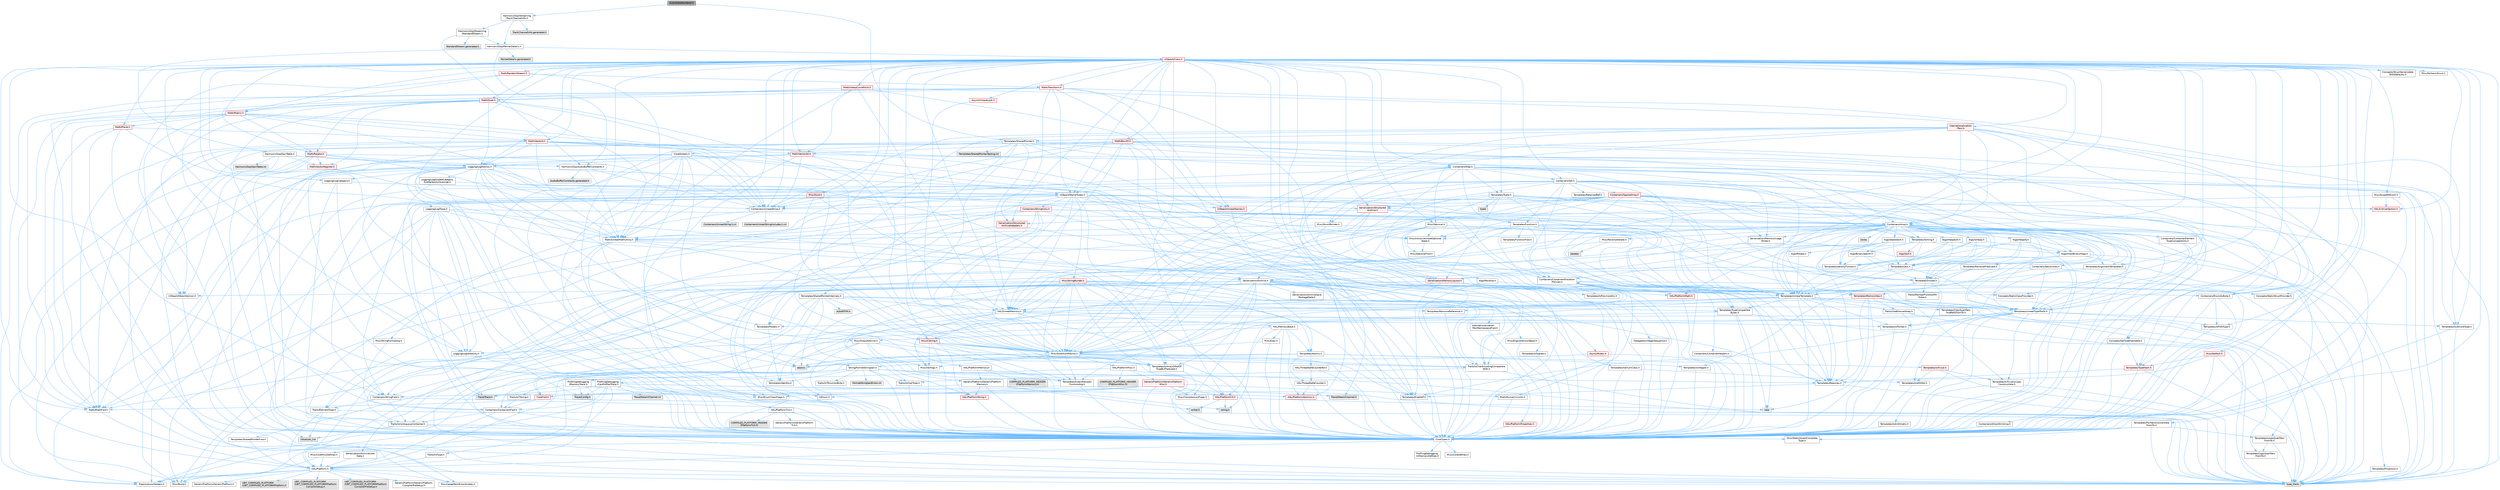 digraph "AudioDataRenderer.h"
{
 // INTERACTIVE_SVG=YES
 // LATEX_PDF_SIZE
  bgcolor="transparent";
  edge [fontname=Helvetica,fontsize=10,labelfontname=Helvetica,labelfontsize=10];
  node [fontname=Helvetica,fontsize=10,shape=box,height=0.2,width=0.4];
  Node1 [id="Node000001",label="AudioDataRenderer.h",height=0.2,width=0.4,color="gray40", fillcolor="grey60", style="filled", fontcolor="black",tooltip=" "];
  Node1 -> Node2 [id="edge1_Node000001_Node000002",color="steelblue1",style="solid",tooltip=" "];
  Node2 [id="Node000002",label="Templates/SharedPointer.h",height=0.2,width=0.4,color="grey40", fillcolor="white", style="filled",URL="$d2/d17/SharedPointer_8h.html",tooltip=" "];
  Node2 -> Node3 [id="edge2_Node000002_Node000003",color="steelblue1",style="solid",tooltip=" "];
  Node3 [id="Node000003",label="CoreTypes.h",height=0.2,width=0.4,color="grey40", fillcolor="white", style="filled",URL="$dc/dec/CoreTypes_8h.html",tooltip=" "];
  Node3 -> Node4 [id="edge3_Node000003_Node000004",color="steelblue1",style="solid",tooltip=" "];
  Node4 [id="Node000004",label="HAL/Platform.h",height=0.2,width=0.4,color="grey40", fillcolor="white", style="filled",URL="$d9/dd0/Platform_8h.html",tooltip=" "];
  Node4 -> Node5 [id="edge4_Node000004_Node000005",color="steelblue1",style="solid",tooltip=" "];
  Node5 [id="Node000005",label="Misc/Build.h",height=0.2,width=0.4,color="grey40", fillcolor="white", style="filled",URL="$d3/dbb/Build_8h.html",tooltip=" "];
  Node4 -> Node6 [id="edge5_Node000004_Node000006",color="steelblue1",style="solid",tooltip=" "];
  Node6 [id="Node000006",label="Misc/LargeWorldCoordinates.h",height=0.2,width=0.4,color="grey40", fillcolor="white", style="filled",URL="$d2/dcb/LargeWorldCoordinates_8h.html",tooltip=" "];
  Node4 -> Node7 [id="edge6_Node000004_Node000007",color="steelblue1",style="solid",tooltip=" "];
  Node7 [id="Node000007",label="type_traits",height=0.2,width=0.4,color="grey60", fillcolor="#E0E0E0", style="filled",tooltip=" "];
  Node4 -> Node8 [id="edge7_Node000004_Node000008",color="steelblue1",style="solid",tooltip=" "];
  Node8 [id="Node000008",label="PreprocessorHelpers.h",height=0.2,width=0.4,color="grey40", fillcolor="white", style="filled",URL="$db/ddb/PreprocessorHelpers_8h.html",tooltip=" "];
  Node4 -> Node9 [id="edge8_Node000004_Node000009",color="steelblue1",style="solid",tooltip=" "];
  Node9 [id="Node000009",label="UBT_COMPILED_PLATFORM\l/UBT_COMPILED_PLATFORMPlatform\lCompilerPreSetup.h",height=0.2,width=0.4,color="grey60", fillcolor="#E0E0E0", style="filled",tooltip=" "];
  Node4 -> Node10 [id="edge9_Node000004_Node000010",color="steelblue1",style="solid",tooltip=" "];
  Node10 [id="Node000010",label="GenericPlatform/GenericPlatform\lCompilerPreSetup.h",height=0.2,width=0.4,color="grey40", fillcolor="white", style="filled",URL="$d9/dc8/GenericPlatformCompilerPreSetup_8h.html",tooltip=" "];
  Node4 -> Node11 [id="edge10_Node000004_Node000011",color="steelblue1",style="solid",tooltip=" "];
  Node11 [id="Node000011",label="GenericPlatform/GenericPlatform.h",height=0.2,width=0.4,color="grey40", fillcolor="white", style="filled",URL="$d6/d84/GenericPlatform_8h.html",tooltip=" "];
  Node4 -> Node12 [id="edge11_Node000004_Node000012",color="steelblue1",style="solid",tooltip=" "];
  Node12 [id="Node000012",label="UBT_COMPILED_PLATFORM\l/UBT_COMPILED_PLATFORMPlatform.h",height=0.2,width=0.4,color="grey60", fillcolor="#E0E0E0", style="filled",tooltip=" "];
  Node4 -> Node13 [id="edge12_Node000004_Node000013",color="steelblue1",style="solid",tooltip=" "];
  Node13 [id="Node000013",label="UBT_COMPILED_PLATFORM\l/UBT_COMPILED_PLATFORMPlatform\lCompilerSetup.h",height=0.2,width=0.4,color="grey60", fillcolor="#E0E0E0", style="filled",tooltip=" "];
  Node3 -> Node14 [id="edge13_Node000003_Node000014",color="steelblue1",style="solid",tooltip=" "];
  Node14 [id="Node000014",label="ProfilingDebugging\l/UMemoryDefines.h",height=0.2,width=0.4,color="grey40", fillcolor="white", style="filled",URL="$d2/da2/UMemoryDefines_8h.html",tooltip=" "];
  Node3 -> Node15 [id="edge14_Node000003_Node000015",color="steelblue1",style="solid",tooltip=" "];
  Node15 [id="Node000015",label="Misc/CoreMiscDefines.h",height=0.2,width=0.4,color="grey40", fillcolor="white", style="filled",URL="$da/d38/CoreMiscDefines_8h.html",tooltip=" "];
  Node15 -> Node4 [id="edge15_Node000015_Node000004",color="steelblue1",style="solid",tooltip=" "];
  Node15 -> Node8 [id="edge16_Node000015_Node000008",color="steelblue1",style="solid",tooltip=" "];
  Node3 -> Node16 [id="edge17_Node000003_Node000016",color="steelblue1",style="solid",tooltip=" "];
  Node16 [id="Node000016",label="Misc/CoreDefines.h",height=0.2,width=0.4,color="grey40", fillcolor="white", style="filled",URL="$d3/dd2/CoreDefines_8h.html",tooltip=" "];
  Node2 -> Node17 [id="edge18_Node000002_Node000017",color="steelblue1",style="solid",tooltip=" "];
  Node17 [id="Node000017",label="Misc/IntrusiveUnsetOptional\lState.h",height=0.2,width=0.4,color="grey40", fillcolor="white", style="filled",URL="$d2/d0a/IntrusiveUnsetOptionalState_8h.html",tooltip=" "];
  Node17 -> Node18 [id="edge19_Node000017_Node000018",color="steelblue1",style="solid",tooltip=" "];
  Node18 [id="Node000018",label="Misc/OptionalFwd.h",height=0.2,width=0.4,color="grey40", fillcolor="white", style="filled",URL="$dc/d50/OptionalFwd_8h.html",tooltip=" "];
  Node2 -> Node19 [id="edge20_Node000002_Node000019",color="steelblue1",style="solid",tooltip=" "];
  Node19 [id="Node000019",label="Templates/PointerIsConvertible\lFromTo.h",height=0.2,width=0.4,color="grey40", fillcolor="white", style="filled",URL="$d6/d65/PointerIsConvertibleFromTo_8h.html",tooltip=" "];
  Node19 -> Node3 [id="edge21_Node000019_Node000003",color="steelblue1",style="solid",tooltip=" "];
  Node19 -> Node20 [id="edge22_Node000019_Node000020",color="steelblue1",style="solid",tooltip=" "];
  Node20 [id="Node000020",label="Misc/StaticAssertComplete\lType.h",height=0.2,width=0.4,color="grey40", fillcolor="white", style="filled",URL="$d5/d4e/StaticAssertCompleteType_8h.html",tooltip=" "];
  Node19 -> Node21 [id="edge23_Node000019_Node000021",color="steelblue1",style="solid",tooltip=" "];
  Node21 [id="Node000021",label="Templates/LosesQualifiers\lFromTo.h",height=0.2,width=0.4,color="grey40", fillcolor="white", style="filled",URL="$d2/db3/LosesQualifiersFromTo_8h.html",tooltip=" "];
  Node21 -> Node22 [id="edge24_Node000021_Node000022",color="steelblue1",style="solid",tooltip=" "];
  Node22 [id="Node000022",label="Templates/CopyQualifiers\lFromTo.h",height=0.2,width=0.4,color="grey40", fillcolor="white", style="filled",URL="$d5/db4/CopyQualifiersFromTo_8h.html",tooltip=" "];
  Node21 -> Node7 [id="edge25_Node000021_Node000007",color="steelblue1",style="solid",tooltip=" "];
  Node19 -> Node7 [id="edge26_Node000019_Node000007",color="steelblue1",style="solid",tooltip=" "];
  Node2 -> Node23 [id="edge27_Node000002_Node000023",color="steelblue1",style="solid",tooltip=" "];
  Node23 [id="Node000023",label="Misc/AssertionMacros.h",height=0.2,width=0.4,color="grey40", fillcolor="white", style="filled",URL="$d0/dfa/AssertionMacros_8h.html",tooltip=" "];
  Node23 -> Node3 [id="edge28_Node000023_Node000003",color="steelblue1",style="solid",tooltip=" "];
  Node23 -> Node4 [id="edge29_Node000023_Node000004",color="steelblue1",style="solid",tooltip=" "];
  Node23 -> Node24 [id="edge30_Node000023_Node000024",color="steelblue1",style="solid",tooltip=" "];
  Node24 [id="Node000024",label="HAL/PlatformMisc.h",height=0.2,width=0.4,color="grey40", fillcolor="white", style="filled",URL="$d0/df5/PlatformMisc_8h.html",tooltip=" "];
  Node24 -> Node3 [id="edge31_Node000024_Node000003",color="steelblue1",style="solid",tooltip=" "];
  Node24 -> Node25 [id="edge32_Node000024_Node000025",color="steelblue1",style="solid",tooltip=" "];
  Node25 [id="Node000025",label="GenericPlatform/GenericPlatform\lMisc.h",height=0.2,width=0.4,color="red", fillcolor="#FFF0F0", style="filled",URL="$db/d9a/GenericPlatformMisc_8h.html",tooltip=" "];
  Node25 -> Node26 [id="edge33_Node000025_Node000026",color="steelblue1",style="solid",tooltip=" "];
  Node26 [id="Node000026",label="Containers/StringFwd.h",height=0.2,width=0.4,color="grey40", fillcolor="white", style="filled",URL="$df/d37/StringFwd_8h.html",tooltip=" "];
  Node26 -> Node3 [id="edge34_Node000026_Node000003",color="steelblue1",style="solid",tooltip=" "];
  Node26 -> Node27 [id="edge35_Node000026_Node000027",color="steelblue1",style="solid",tooltip=" "];
  Node27 [id="Node000027",label="Traits/ElementType.h",height=0.2,width=0.4,color="grey40", fillcolor="white", style="filled",URL="$d5/d4f/ElementType_8h.html",tooltip=" "];
  Node27 -> Node4 [id="edge36_Node000027_Node000004",color="steelblue1",style="solid",tooltip=" "];
  Node27 -> Node28 [id="edge37_Node000027_Node000028",color="steelblue1",style="solid",tooltip=" "];
  Node28 [id="Node000028",label="initializer_list",height=0.2,width=0.4,color="grey60", fillcolor="#E0E0E0", style="filled",tooltip=" "];
  Node27 -> Node7 [id="edge38_Node000027_Node000007",color="steelblue1",style="solid",tooltip=" "];
  Node26 -> Node29 [id="edge39_Node000026_Node000029",color="steelblue1",style="solid",tooltip=" "];
  Node29 [id="Node000029",label="Traits/IsContiguousContainer.h",height=0.2,width=0.4,color="grey40", fillcolor="white", style="filled",URL="$d5/d3c/IsContiguousContainer_8h.html",tooltip=" "];
  Node29 -> Node3 [id="edge40_Node000029_Node000003",color="steelblue1",style="solid",tooltip=" "];
  Node29 -> Node20 [id="edge41_Node000029_Node000020",color="steelblue1",style="solid",tooltip=" "];
  Node29 -> Node28 [id="edge42_Node000029_Node000028",color="steelblue1",style="solid",tooltip=" "];
  Node25 -> Node30 [id="edge43_Node000025_Node000030",color="steelblue1",style="solid",tooltip=" "];
  Node30 [id="Node000030",label="CoreFwd.h",height=0.2,width=0.4,color="red", fillcolor="#FFF0F0", style="filled",URL="$d1/d1e/CoreFwd_8h.html",tooltip=" "];
  Node30 -> Node3 [id="edge44_Node000030_Node000003",color="steelblue1",style="solid",tooltip=" "];
  Node30 -> Node31 [id="edge45_Node000030_Node000031",color="steelblue1",style="solid",tooltip=" "];
  Node31 [id="Node000031",label="Containers/ContainersFwd.h",height=0.2,width=0.4,color="grey40", fillcolor="white", style="filled",URL="$d4/d0a/ContainersFwd_8h.html",tooltip=" "];
  Node31 -> Node4 [id="edge46_Node000031_Node000004",color="steelblue1",style="solid",tooltip=" "];
  Node31 -> Node3 [id="edge47_Node000031_Node000003",color="steelblue1",style="solid",tooltip=" "];
  Node31 -> Node29 [id="edge48_Node000031_Node000029",color="steelblue1",style="solid",tooltip=" "];
  Node30 -> Node32 [id="edge49_Node000030_Node000032",color="steelblue1",style="solid",tooltip=" "];
  Node32 [id="Node000032",label="Math/MathFwd.h",height=0.2,width=0.4,color="grey40", fillcolor="white", style="filled",URL="$d2/d10/MathFwd_8h.html",tooltip=" "];
  Node32 -> Node4 [id="edge50_Node000032_Node000004",color="steelblue1",style="solid",tooltip=" "];
  Node25 -> Node3 [id="edge51_Node000025_Node000003",color="steelblue1",style="solid",tooltip=" "];
  Node25 -> Node35 [id="edge52_Node000025_Node000035",color="steelblue1",style="solid",tooltip=" "];
  Node35 [id="Node000035",label="HAL/PlatformCrt.h",height=0.2,width=0.4,color="red", fillcolor="#FFF0F0", style="filled",URL="$d8/d75/PlatformCrt_8h.html",tooltip=" "];
  Node35 -> Node36 [id="edge53_Node000035_Node000036",color="steelblue1",style="solid",tooltip=" "];
  Node36 [id="Node000036",label="new",height=0.2,width=0.4,color="grey60", fillcolor="#E0E0E0", style="filled",tooltip=" "];
  Node35 -> Node37 [id="edge54_Node000035_Node000037",color="steelblue1",style="solid",tooltip=" "];
  Node37 [id="Node000037",label="wchar.h",height=0.2,width=0.4,color="grey60", fillcolor="#E0E0E0", style="filled",tooltip=" "];
  Node35 -> Node44 [id="edge55_Node000035_Node000044",color="steelblue1",style="solid",tooltip=" "];
  Node44 [id="Node000044",label="string.h",height=0.2,width=0.4,color="grey60", fillcolor="#E0E0E0", style="filled",tooltip=" "];
  Node25 -> Node45 [id="edge56_Node000025_Node000045",color="steelblue1",style="solid",tooltip=" "];
  Node45 [id="Node000045",label="Math/NumericLimits.h",height=0.2,width=0.4,color="grey40", fillcolor="white", style="filled",URL="$df/d1b/NumericLimits_8h.html",tooltip=" "];
  Node45 -> Node3 [id="edge57_Node000045_Node000003",color="steelblue1",style="solid",tooltip=" "];
  Node25 -> Node46 [id="edge58_Node000025_Node000046",color="steelblue1",style="solid",tooltip=" "];
  Node46 [id="Node000046",label="Misc/CompressionFlags.h",height=0.2,width=0.4,color="grey40", fillcolor="white", style="filled",URL="$d9/d76/CompressionFlags_8h.html",tooltip=" "];
  Node25 -> Node47 [id="edge59_Node000025_Node000047",color="steelblue1",style="solid",tooltip=" "];
  Node47 [id="Node000047",label="Misc/EnumClassFlags.h",height=0.2,width=0.4,color="grey40", fillcolor="white", style="filled",URL="$d8/de7/EnumClassFlags_8h.html",tooltip=" "];
  Node24 -> Node50 [id="edge60_Node000024_Node000050",color="steelblue1",style="solid",tooltip=" "];
  Node50 [id="Node000050",label="COMPILED_PLATFORM_HEADER\l(PlatformMisc.h)",height=0.2,width=0.4,color="grey60", fillcolor="#E0E0E0", style="filled",tooltip=" "];
  Node24 -> Node51 [id="edge61_Node000024_Node000051",color="steelblue1",style="solid",tooltip=" "];
  Node51 [id="Node000051",label="ProfilingDebugging\l/CpuProfilerTrace.h",height=0.2,width=0.4,color="grey40", fillcolor="white", style="filled",URL="$da/dcb/CpuProfilerTrace_8h.html",tooltip=" "];
  Node51 -> Node3 [id="edge62_Node000051_Node000003",color="steelblue1",style="solid",tooltip=" "];
  Node51 -> Node31 [id="edge63_Node000051_Node000031",color="steelblue1",style="solid",tooltip=" "];
  Node51 -> Node52 [id="edge64_Node000051_Node000052",color="steelblue1",style="solid",tooltip=" "];
  Node52 [id="Node000052",label="HAL/PlatformAtomics.h",height=0.2,width=0.4,color="red", fillcolor="#FFF0F0", style="filled",URL="$d3/d36/PlatformAtomics_8h.html",tooltip=" "];
  Node52 -> Node3 [id="edge65_Node000052_Node000003",color="steelblue1",style="solid",tooltip=" "];
  Node51 -> Node8 [id="edge66_Node000051_Node000008",color="steelblue1",style="solid",tooltip=" "];
  Node51 -> Node5 [id="edge67_Node000051_Node000005",color="steelblue1",style="solid",tooltip=" "];
  Node51 -> Node55 [id="edge68_Node000051_Node000055",color="steelblue1",style="solid",tooltip=" "];
  Node55 [id="Node000055",label="Trace/Config.h",height=0.2,width=0.4,color="grey60", fillcolor="#E0E0E0", style="filled",tooltip=" "];
  Node51 -> Node56 [id="edge69_Node000051_Node000056",color="steelblue1",style="solid",tooltip=" "];
  Node56 [id="Node000056",label="Trace/Detail/Channel.h",height=0.2,width=0.4,color="grey60", fillcolor="#E0E0E0", style="filled",tooltip=" "];
  Node51 -> Node57 [id="edge70_Node000051_Node000057",color="steelblue1",style="solid",tooltip=" "];
  Node57 [id="Node000057",label="Trace/Detail/Channel.inl",height=0.2,width=0.4,color="grey60", fillcolor="#E0E0E0", style="filled",tooltip=" "];
  Node51 -> Node58 [id="edge71_Node000051_Node000058",color="steelblue1",style="solid",tooltip=" "];
  Node58 [id="Node000058",label="Trace/Trace.h",height=0.2,width=0.4,color="grey60", fillcolor="#E0E0E0", style="filled",tooltip=" "];
  Node23 -> Node8 [id="edge72_Node000023_Node000008",color="steelblue1",style="solid",tooltip=" "];
  Node23 -> Node59 [id="edge73_Node000023_Node000059",color="steelblue1",style="solid",tooltip=" "];
  Node59 [id="Node000059",label="Templates/EnableIf.h",height=0.2,width=0.4,color="grey40", fillcolor="white", style="filled",URL="$d7/d60/EnableIf_8h.html",tooltip=" "];
  Node59 -> Node3 [id="edge74_Node000059_Node000003",color="steelblue1",style="solid",tooltip=" "];
  Node23 -> Node60 [id="edge75_Node000023_Node000060",color="steelblue1",style="solid",tooltip=" "];
  Node60 [id="Node000060",label="Templates/IsArrayOrRefOf\lTypeByPredicate.h",height=0.2,width=0.4,color="grey40", fillcolor="white", style="filled",URL="$d6/da1/IsArrayOrRefOfTypeByPredicate_8h.html",tooltip=" "];
  Node60 -> Node3 [id="edge76_Node000060_Node000003",color="steelblue1",style="solid",tooltip=" "];
  Node23 -> Node61 [id="edge77_Node000023_Node000061",color="steelblue1",style="solid",tooltip=" "];
  Node61 [id="Node000061",label="Templates/IsValidVariadic\lFunctionArg.h",height=0.2,width=0.4,color="grey40", fillcolor="white", style="filled",URL="$d0/dc8/IsValidVariadicFunctionArg_8h.html",tooltip=" "];
  Node61 -> Node3 [id="edge78_Node000061_Node000003",color="steelblue1",style="solid",tooltip=" "];
  Node61 -> Node62 [id="edge79_Node000061_Node000062",color="steelblue1",style="solid",tooltip=" "];
  Node62 [id="Node000062",label="IsEnum.h",height=0.2,width=0.4,color="grey40", fillcolor="white", style="filled",URL="$d4/de5/IsEnum_8h.html",tooltip=" "];
  Node61 -> Node7 [id="edge80_Node000061_Node000007",color="steelblue1",style="solid",tooltip=" "];
  Node23 -> Node63 [id="edge81_Node000023_Node000063",color="steelblue1",style="solid",tooltip=" "];
  Node63 [id="Node000063",label="Traits/IsCharEncodingCompatible\lWith.h",height=0.2,width=0.4,color="grey40", fillcolor="white", style="filled",URL="$df/dd1/IsCharEncodingCompatibleWith_8h.html",tooltip=" "];
  Node63 -> Node7 [id="edge82_Node000063_Node000007",color="steelblue1",style="solid",tooltip=" "];
  Node63 -> Node64 [id="edge83_Node000063_Node000064",color="steelblue1",style="solid",tooltip=" "];
  Node64 [id="Node000064",label="Traits/IsCharType.h",height=0.2,width=0.4,color="grey40", fillcolor="white", style="filled",URL="$db/d51/IsCharType_8h.html",tooltip=" "];
  Node64 -> Node3 [id="edge84_Node000064_Node000003",color="steelblue1",style="solid",tooltip=" "];
  Node23 -> Node65 [id="edge85_Node000023_Node000065",color="steelblue1",style="solid",tooltip=" "];
  Node65 [id="Node000065",label="Misc/VarArgs.h",height=0.2,width=0.4,color="grey40", fillcolor="white", style="filled",URL="$d5/d6f/VarArgs_8h.html",tooltip=" "];
  Node65 -> Node3 [id="edge86_Node000065_Node000003",color="steelblue1",style="solid",tooltip=" "];
  Node23 -> Node66 [id="edge87_Node000023_Node000066",color="steelblue1",style="solid",tooltip=" "];
  Node66 [id="Node000066",label="String/FormatStringSan.h",height=0.2,width=0.4,color="grey40", fillcolor="white", style="filled",URL="$d3/d8b/FormatStringSan_8h.html",tooltip=" "];
  Node66 -> Node7 [id="edge88_Node000066_Node000007",color="steelblue1",style="solid",tooltip=" "];
  Node66 -> Node3 [id="edge89_Node000066_Node000003",color="steelblue1",style="solid",tooltip=" "];
  Node66 -> Node67 [id="edge90_Node000066_Node000067",color="steelblue1",style="solid",tooltip=" "];
  Node67 [id="Node000067",label="Templates/Requires.h",height=0.2,width=0.4,color="grey40", fillcolor="white", style="filled",URL="$dc/d96/Requires_8h.html",tooltip=" "];
  Node67 -> Node59 [id="edge91_Node000067_Node000059",color="steelblue1",style="solid",tooltip=" "];
  Node67 -> Node7 [id="edge92_Node000067_Node000007",color="steelblue1",style="solid",tooltip=" "];
  Node66 -> Node68 [id="edge93_Node000066_Node000068",color="steelblue1",style="solid",tooltip=" "];
  Node68 [id="Node000068",label="Templates/Identity.h",height=0.2,width=0.4,color="grey40", fillcolor="white", style="filled",URL="$d0/dd5/Identity_8h.html",tooltip=" "];
  Node66 -> Node61 [id="edge94_Node000066_Node000061",color="steelblue1",style="solid",tooltip=" "];
  Node66 -> Node64 [id="edge95_Node000066_Node000064",color="steelblue1",style="solid",tooltip=" "];
  Node66 -> Node69 [id="edge96_Node000066_Node000069",color="steelblue1",style="solid",tooltip=" "];
  Node69 [id="Node000069",label="Traits/IsTEnumAsByte.h",height=0.2,width=0.4,color="grey40", fillcolor="white", style="filled",URL="$d1/de6/IsTEnumAsByte_8h.html",tooltip=" "];
  Node66 -> Node70 [id="edge97_Node000066_Node000070",color="steelblue1",style="solid",tooltip=" "];
  Node70 [id="Node000070",label="Traits/IsTString.h",height=0.2,width=0.4,color="grey40", fillcolor="white", style="filled",URL="$d0/df8/IsTString_8h.html",tooltip=" "];
  Node70 -> Node31 [id="edge98_Node000070_Node000031",color="steelblue1",style="solid",tooltip=" "];
  Node66 -> Node31 [id="edge99_Node000066_Node000031",color="steelblue1",style="solid",tooltip=" "];
  Node66 -> Node71 [id="edge100_Node000066_Node000071",color="steelblue1",style="solid",tooltip=" "];
  Node71 [id="Node000071",label="FormatStringSanErrors.inl",height=0.2,width=0.4,color="grey60", fillcolor="#E0E0E0", style="filled",tooltip=" "];
  Node23 -> Node72 [id="edge101_Node000023_Node000072",color="steelblue1",style="solid",tooltip=" "];
  Node72 [id="Node000072",label="atomic",height=0.2,width=0.4,color="grey60", fillcolor="#E0E0E0", style="filled",tooltip=" "];
  Node2 -> Node73 [id="edge102_Node000002_Node000073",color="steelblue1",style="solid",tooltip=" "];
  Node73 [id="Node000073",label="HAL/UnrealMemory.h",height=0.2,width=0.4,color="grey40", fillcolor="white", style="filled",URL="$d9/d96/UnrealMemory_8h.html",tooltip=" "];
  Node73 -> Node3 [id="edge103_Node000073_Node000003",color="steelblue1",style="solid",tooltip=" "];
  Node73 -> Node74 [id="edge104_Node000073_Node000074",color="steelblue1",style="solid",tooltip=" "];
  Node74 [id="Node000074",label="GenericPlatform/GenericPlatform\lMemory.h",height=0.2,width=0.4,color="grey40", fillcolor="white", style="filled",URL="$dd/d22/GenericPlatformMemory_8h.html",tooltip=" "];
  Node74 -> Node30 [id="edge105_Node000074_Node000030",color="steelblue1",style="solid",tooltip=" "];
  Node74 -> Node3 [id="edge106_Node000074_Node000003",color="steelblue1",style="solid",tooltip=" "];
  Node74 -> Node75 [id="edge107_Node000074_Node000075",color="steelblue1",style="solid",tooltip=" "];
  Node75 [id="Node000075",label="HAL/PlatformString.h",height=0.2,width=0.4,color="red", fillcolor="#FFF0F0", style="filled",URL="$db/db5/PlatformString_8h.html",tooltip=" "];
  Node75 -> Node3 [id="edge108_Node000075_Node000003",color="steelblue1",style="solid",tooltip=" "];
  Node74 -> Node44 [id="edge109_Node000074_Node000044",color="steelblue1",style="solid",tooltip=" "];
  Node74 -> Node37 [id="edge110_Node000074_Node000037",color="steelblue1",style="solid",tooltip=" "];
  Node73 -> Node77 [id="edge111_Node000073_Node000077",color="steelblue1",style="solid",tooltip=" "];
  Node77 [id="Node000077",label="HAL/MemoryBase.h",height=0.2,width=0.4,color="grey40", fillcolor="white", style="filled",URL="$d6/d9f/MemoryBase_8h.html",tooltip=" "];
  Node77 -> Node3 [id="edge112_Node000077_Node000003",color="steelblue1",style="solid",tooltip=" "];
  Node77 -> Node52 [id="edge113_Node000077_Node000052",color="steelblue1",style="solid",tooltip=" "];
  Node77 -> Node35 [id="edge114_Node000077_Node000035",color="steelblue1",style="solid",tooltip=" "];
  Node77 -> Node78 [id="edge115_Node000077_Node000078",color="steelblue1",style="solid",tooltip=" "];
  Node78 [id="Node000078",label="Misc/Exec.h",height=0.2,width=0.4,color="grey40", fillcolor="white", style="filled",URL="$de/ddb/Exec_8h.html",tooltip=" "];
  Node78 -> Node3 [id="edge116_Node000078_Node000003",color="steelblue1",style="solid",tooltip=" "];
  Node78 -> Node23 [id="edge117_Node000078_Node000023",color="steelblue1",style="solid",tooltip=" "];
  Node77 -> Node79 [id="edge118_Node000077_Node000079",color="steelblue1",style="solid",tooltip=" "];
  Node79 [id="Node000079",label="Misc/OutputDevice.h",height=0.2,width=0.4,color="grey40", fillcolor="white", style="filled",URL="$d7/d32/OutputDevice_8h.html",tooltip=" "];
  Node79 -> Node30 [id="edge119_Node000079_Node000030",color="steelblue1",style="solid",tooltip=" "];
  Node79 -> Node3 [id="edge120_Node000079_Node000003",color="steelblue1",style="solid",tooltip=" "];
  Node79 -> Node80 [id="edge121_Node000079_Node000080",color="steelblue1",style="solid",tooltip=" "];
  Node80 [id="Node000080",label="Logging/LogVerbosity.h",height=0.2,width=0.4,color="grey40", fillcolor="white", style="filled",URL="$d2/d8f/LogVerbosity_8h.html",tooltip=" "];
  Node80 -> Node3 [id="edge122_Node000080_Node000003",color="steelblue1",style="solid",tooltip=" "];
  Node79 -> Node65 [id="edge123_Node000079_Node000065",color="steelblue1",style="solid",tooltip=" "];
  Node79 -> Node60 [id="edge124_Node000079_Node000060",color="steelblue1",style="solid",tooltip=" "];
  Node79 -> Node61 [id="edge125_Node000079_Node000061",color="steelblue1",style="solid",tooltip=" "];
  Node79 -> Node63 [id="edge126_Node000079_Node000063",color="steelblue1",style="solid",tooltip=" "];
  Node77 -> Node81 [id="edge127_Node000077_Node000081",color="steelblue1",style="solid",tooltip=" "];
  Node81 [id="Node000081",label="Templates/Atomic.h",height=0.2,width=0.4,color="grey40", fillcolor="white", style="filled",URL="$d3/d91/Atomic_8h.html",tooltip=" "];
  Node81 -> Node82 [id="edge128_Node000081_Node000082",color="steelblue1",style="solid",tooltip=" "];
  Node82 [id="Node000082",label="HAL/ThreadSafeCounter.h",height=0.2,width=0.4,color="grey40", fillcolor="white", style="filled",URL="$dc/dc9/ThreadSafeCounter_8h.html",tooltip=" "];
  Node82 -> Node3 [id="edge129_Node000082_Node000003",color="steelblue1",style="solid",tooltip=" "];
  Node82 -> Node52 [id="edge130_Node000082_Node000052",color="steelblue1",style="solid",tooltip=" "];
  Node81 -> Node83 [id="edge131_Node000081_Node000083",color="steelblue1",style="solid",tooltip=" "];
  Node83 [id="Node000083",label="HAL/ThreadSafeCounter64.h",height=0.2,width=0.4,color="grey40", fillcolor="white", style="filled",URL="$d0/d12/ThreadSafeCounter64_8h.html",tooltip=" "];
  Node83 -> Node3 [id="edge132_Node000083_Node000003",color="steelblue1",style="solid",tooltip=" "];
  Node83 -> Node82 [id="edge133_Node000083_Node000082",color="steelblue1",style="solid",tooltip=" "];
  Node81 -> Node84 [id="edge134_Node000081_Node000084",color="steelblue1",style="solid",tooltip=" "];
  Node84 [id="Node000084",label="Templates/IsIntegral.h",height=0.2,width=0.4,color="grey40", fillcolor="white", style="filled",URL="$da/d64/IsIntegral_8h.html",tooltip=" "];
  Node84 -> Node3 [id="edge135_Node000084_Node000003",color="steelblue1",style="solid",tooltip=" "];
  Node81 -> Node85 [id="edge136_Node000081_Node000085",color="steelblue1",style="solid",tooltip=" "];
  Node85 [id="Node000085",label="Templates/IsTrivial.h",height=0.2,width=0.4,color="red", fillcolor="#FFF0F0", style="filled",URL="$da/d4c/IsTrivial_8h.html",tooltip=" "];
  Node85 -> Node86 [id="edge137_Node000085_Node000086",color="steelblue1",style="solid",tooltip=" "];
  Node86 [id="Node000086",label="Templates/AndOrNot.h",height=0.2,width=0.4,color="grey40", fillcolor="white", style="filled",URL="$db/d0a/AndOrNot_8h.html",tooltip=" "];
  Node86 -> Node3 [id="edge138_Node000086_Node000003",color="steelblue1",style="solid",tooltip=" "];
  Node85 -> Node87 [id="edge139_Node000085_Node000087",color="steelblue1",style="solid",tooltip=" "];
  Node87 [id="Node000087",label="Templates/IsTriviallyCopy\lConstructible.h",height=0.2,width=0.4,color="grey40", fillcolor="white", style="filled",URL="$d3/d78/IsTriviallyCopyConstructible_8h.html",tooltip=" "];
  Node87 -> Node3 [id="edge140_Node000087_Node000003",color="steelblue1",style="solid",tooltip=" "];
  Node87 -> Node7 [id="edge141_Node000087_Node000007",color="steelblue1",style="solid",tooltip=" "];
  Node85 -> Node7 [id="edge142_Node000085_Node000007",color="steelblue1",style="solid",tooltip=" "];
  Node81 -> Node89 [id="edge143_Node000081_Node000089",color="steelblue1",style="solid",tooltip=" "];
  Node89 [id="Node000089",label="Traits/IntType.h",height=0.2,width=0.4,color="grey40", fillcolor="white", style="filled",URL="$d7/deb/IntType_8h.html",tooltip=" "];
  Node89 -> Node4 [id="edge144_Node000089_Node000004",color="steelblue1",style="solid",tooltip=" "];
  Node81 -> Node72 [id="edge145_Node000081_Node000072",color="steelblue1",style="solid",tooltip=" "];
  Node73 -> Node90 [id="edge146_Node000073_Node000090",color="steelblue1",style="solid",tooltip=" "];
  Node90 [id="Node000090",label="HAL/PlatformMemory.h",height=0.2,width=0.4,color="grey40", fillcolor="white", style="filled",URL="$de/d68/PlatformMemory_8h.html",tooltip=" "];
  Node90 -> Node3 [id="edge147_Node000090_Node000003",color="steelblue1",style="solid",tooltip=" "];
  Node90 -> Node74 [id="edge148_Node000090_Node000074",color="steelblue1",style="solid",tooltip=" "];
  Node90 -> Node91 [id="edge149_Node000090_Node000091",color="steelblue1",style="solid",tooltip=" "];
  Node91 [id="Node000091",label="COMPILED_PLATFORM_HEADER\l(PlatformMemory.h)",height=0.2,width=0.4,color="grey60", fillcolor="#E0E0E0", style="filled",tooltip=" "];
  Node73 -> Node92 [id="edge150_Node000073_Node000092",color="steelblue1",style="solid",tooltip=" "];
  Node92 [id="Node000092",label="ProfilingDebugging\l/MemoryTrace.h",height=0.2,width=0.4,color="grey40", fillcolor="white", style="filled",URL="$da/dd7/MemoryTrace_8h.html",tooltip=" "];
  Node92 -> Node4 [id="edge151_Node000092_Node000004",color="steelblue1",style="solid",tooltip=" "];
  Node92 -> Node47 [id="edge152_Node000092_Node000047",color="steelblue1",style="solid",tooltip=" "];
  Node92 -> Node55 [id="edge153_Node000092_Node000055",color="steelblue1",style="solid",tooltip=" "];
  Node92 -> Node58 [id="edge154_Node000092_Node000058",color="steelblue1",style="solid",tooltip=" "];
  Node73 -> Node93 [id="edge155_Node000073_Node000093",color="steelblue1",style="solid",tooltip=" "];
  Node93 [id="Node000093",label="Templates/IsPointer.h",height=0.2,width=0.4,color="grey40", fillcolor="white", style="filled",URL="$d7/d05/IsPointer_8h.html",tooltip=" "];
  Node93 -> Node3 [id="edge156_Node000093_Node000003",color="steelblue1",style="solid",tooltip=" "];
  Node2 -> Node94 [id="edge157_Node000002_Node000094",color="steelblue1",style="solid",tooltip=" "];
  Node94 [id="Node000094",label="Containers/Array.h",height=0.2,width=0.4,color="grey40", fillcolor="white", style="filled",URL="$df/dd0/Array_8h.html",tooltip=" "];
  Node94 -> Node3 [id="edge158_Node000094_Node000003",color="steelblue1",style="solid",tooltip=" "];
  Node94 -> Node23 [id="edge159_Node000094_Node000023",color="steelblue1",style="solid",tooltip=" "];
  Node94 -> Node17 [id="edge160_Node000094_Node000017",color="steelblue1",style="solid",tooltip=" "];
  Node94 -> Node95 [id="edge161_Node000094_Node000095",color="steelblue1",style="solid",tooltip=" "];
  Node95 [id="Node000095",label="Misc/ReverseIterate.h",height=0.2,width=0.4,color="grey40", fillcolor="white", style="filled",URL="$db/de3/ReverseIterate_8h.html",tooltip=" "];
  Node95 -> Node4 [id="edge162_Node000095_Node000004",color="steelblue1",style="solid",tooltip=" "];
  Node95 -> Node96 [id="edge163_Node000095_Node000096",color="steelblue1",style="solid",tooltip=" "];
  Node96 [id="Node000096",label="iterator",height=0.2,width=0.4,color="grey60", fillcolor="#E0E0E0", style="filled",tooltip=" "];
  Node94 -> Node73 [id="edge164_Node000094_Node000073",color="steelblue1",style="solid",tooltip=" "];
  Node94 -> Node97 [id="edge165_Node000094_Node000097",color="steelblue1",style="solid",tooltip=" "];
  Node97 [id="Node000097",label="Templates/UnrealTypeTraits.h",height=0.2,width=0.4,color="grey40", fillcolor="white", style="filled",URL="$d2/d2d/UnrealTypeTraits_8h.html",tooltip=" "];
  Node97 -> Node3 [id="edge166_Node000097_Node000003",color="steelblue1",style="solid",tooltip=" "];
  Node97 -> Node93 [id="edge167_Node000097_Node000093",color="steelblue1",style="solid",tooltip=" "];
  Node97 -> Node23 [id="edge168_Node000097_Node000023",color="steelblue1",style="solid",tooltip=" "];
  Node97 -> Node86 [id="edge169_Node000097_Node000086",color="steelblue1",style="solid",tooltip=" "];
  Node97 -> Node59 [id="edge170_Node000097_Node000059",color="steelblue1",style="solid",tooltip=" "];
  Node97 -> Node98 [id="edge171_Node000097_Node000098",color="steelblue1",style="solid",tooltip=" "];
  Node98 [id="Node000098",label="Templates/IsArithmetic.h",height=0.2,width=0.4,color="grey40", fillcolor="white", style="filled",URL="$d2/d5d/IsArithmetic_8h.html",tooltip=" "];
  Node98 -> Node3 [id="edge172_Node000098_Node000003",color="steelblue1",style="solid",tooltip=" "];
  Node97 -> Node62 [id="edge173_Node000097_Node000062",color="steelblue1",style="solid",tooltip=" "];
  Node97 -> Node99 [id="edge174_Node000097_Node000099",color="steelblue1",style="solid",tooltip=" "];
  Node99 [id="Node000099",label="Templates/Models.h",height=0.2,width=0.4,color="grey40", fillcolor="white", style="filled",URL="$d3/d0c/Models_8h.html",tooltip=" "];
  Node99 -> Node68 [id="edge175_Node000099_Node000068",color="steelblue1",style="solid",tooltip=" "];
  Node97 -> Node100 [id="edge176_Node000097_Node000100",color="steelblue1",style="solid",tooltip=" "];
  Node100 [id="Node000100",label="Templates/IsPODType.h",height=0.2,width=0.4,color="grey40", fillcolor="white", style="filled",URL="$d7/db1/IsPODType_8h.html",tooltip=" "];
  Node100 -> Node3 [id="edge177_Node000100_Node000003",color="steelblue1",style="solid",tooltip=" "];
  Node97 -> Node101 [id="edge178_Node000097_Node000101",color="steelblue1",style="solid",tooltip=" "];
  Node101 [id="Node000101",label="Templates/IsUECoreType.h",height=0.2,width=0.4,color="grey40", fillcolor="white", style="filled",URL="$d1/db8/IsUECoreType_8h.html",tooltip=" "];
  Node101 -> Node3 [id="edge179_Node000101_Node000003",color="steelblue1",style="solid",tooltip=" "];
  Node101 -> Node7 [id="edge180_Node000101_Node000007",color="steelblue1",style="solid",tooltip=" "];
  Node97 -> Node87 [id="edge181_Node000097_Node000087",color="steelblue1",style="solid",tooltip=" "];
  Node94 -> Node102 [id="edge182_Node000094_Node000102",color="steelblue1",style="solid",tooltip=" "];
  Node102 [id="Node000102",label="Templates/UnrealTemplate.h",height=0.2,width=0.4,color="grey40", fillcolor="white", style="filled",URL="$d4/d24/UnrealTemplate_8h.html",tooltip=" "];
  Node102 -> Node3 [id="edge183_Node000102_Node000003",color="steelblue1",style="solid",tooltip=" "];
  Node102 -> Node93 [id="edge184_Node000102_Node000093",color="steelblue1",style="solid",tooltip=" "];
  Node102 -> Node73 [id="edge185_Node000102_Node000073",color="steelblue1",style="solid",tooltip=" "];
  Node102 -> Node103 [id="edge186_Node000102_Node000103",color="steelblue1",style="solid",tooltip=" "];
  Node103 [id="Node000103",label="Templates/CopyQualifiers\lAndRefsFromTo.h",height=0.2,width=0.4,color="grey40", fillcolor="white", style="filled",URL="$d3/db3/CopyQualifiersAndRefsFromTo_8h.html",tooltip=" "];
  Node103 -> Node22 [id="edge187_Node000103_Node000022",color="steelblue1",style="solid",tooltip=" "];
  Node102 -> Node97 [id="edge188_Node000102_Node000097",color="steelblue1",style="solid",tooltip=" "];
  Node102 -> Node104 [id="edge189_Node000102_Node000104",color="steelblue1",style="solid",tooltip=" "];
  Node104 [id="Node000104",label="Templates/RemoveReference.h",height=0.2,width=0.4,color="grey40", fillcolor="white", style="filled",URL="$da/dbe/RemoveReference_8h.html",tooltip=" "];
  Node104 -> Node3 [id="edge190_Node000104_Node000003",color="steelblue1",style="solid",tooltip=" "];
  Node102 -> Node67 [id="edge191_Node000102_Node000067",color="steelblue1",style="solid",tooltip=" "];
  Node102 -> Node105 [id="edge192_Node000102_Node000105",color="steelblue1",style="solid",tooltip=" "];
  Node105 [id="Node000105",label="Templates/TypeCompatible\lBytes.h",height=0.2,width=0.4,color="grey40", fillcolor="white", style="filled",URL="$df/d0a/TypeCompatibleBytes_8h.html",tooltip=" "];
  Node105 -> Node3 [id="edge193_Node000105_Node000003",color="steelblue1",style="solid",tooltip=" "];
  Node105 -> Node44 [id="edge194_Node000105_Node000044",color="steelblue1",style="solid",tooltip=" "];
  Node105 -> Node36 [id="edge195_Node000105_Node000036",color="steelblue1",style="solid",tooltip=" "];
  Node105 -> Node7 [id="edge196_Node000105_Node000007",color="steelblue1",style="solid",tooltip=" "];
  Node102 -> Node68 [id="edge197_Node000102_Node000068",color="steelblue1",style="solid",tooltip=" "];
  Node102 -> Node29 [id="edge198_Node000102_Node000029",color="steelblue1",style="solid",tooltip=" "];
  Node102 -> Node106 [id="edge199_Node000102_Node000106",color="steelblue1",style="solid",tooltip=" "];
  Node106 [id="Node000106",label="Traits/UseBitwiseSwap.h",height=0.2,width=0.4,color="grey40", fillcolor="white", style="filled",URL="$db/df3/UseBitwiseSwap_8h.html",tooltip=" "];
  Node106 -> Node3 [id="edge200_Node000106_Node000003",color="steelblue1",style="solid",tooltip=" "];
  Node106 -> Node7 [id="edge201_Node000106_Node000007",color="steelblue1",style="solid",tooltip=" "];
  Node102 -> Node7 [id="edge202_Node000102_Node000007",color="steelblue1",style="solid",tooltip=" "];
  Node94 -> Node107 [id="edge203_Node000094_Node000107",color="steelblue1",style="solid",tooltip=" "];
  Node107 [id="Node000107",label="Containers/AllowShrinking.h",height=0.2,width=0.4,color="grey40", fillcolor="white", style="filled",URL="$d7/d1a/AllowShrinking_8h.html",tooltip=" "];
  Node107 -> Node3 [id="edge204_Node000107_Node000003",color="steelblue1",style="solid",tooltip=" "];
  Node94 -> Node108 [id="edge205_Node000094_Node000108",color="steelblue1",style="solid",tooltip=" "];
  Node108 [id="Node000108",label="Containers/ContainerAllocation\lPolicies.h",height=0.2,width=0.4,color="grey40", fillcolor="white", style="filled",URL="$d7/dff/ContainerAllocationPolicies_8h.html",tooltip=" "];
  Node108 -> Node3 [id="edge206_Node000108_Node000003",color="steelblue1",style="solid",tooltip=" "];
  Node108 -> Node109 [id="edge207_Node000108_Node000109",color="steelblue1",style="solid",tooltip=" "];
  Node109 [id="Node000109",label="Containers/ContainerHelpers.h",height=0.2,width=0.4,color="grey40", fillcolor="white", style="filled",URL="$d7/d33/ContainerHelpers_8h.html",tooltip=" "];
  Node109 -> Node3 [id="edge208_Node000109_Node000003",color="steelblue1",style="solid",tooltip=" "];
  Node108 -> Node108 [id="edge209_Node000108_Node000108",color="steelblue1",style="solid",tooltip=" "];
  Node108 -> Node110 [id="edge210_Node000108_Node000110",color="steelblue1",style="solid",tooltip=" "];
  Node110 [id="Node000110",label="HAL/PlatformMath.h",height=0.2,width=0.4,color="red", fillcolor="#FFF0F0", style="filled",URL="$dc/d53/PlatformMath_8h.html",tooltip=" "];
  Node110 -> Node3 [id="edge211_Node000110_Node000003",color="steelblue1",style="solid",tooltip=" "];
  Node108 -> Node73 [id="edge212_Node000108_Node000073",color="steelblue1",style="solid",tooltip=" "];
  Node108 -> Node45 [id="edge213_Node000108_Node000045",color="steelblue1",style="solid",tooltip=" "];
  Node108 -> Node23 [id="edge214_Node000108_Node000023",color="steelblue1",style="solid",tooltip=" "];
  Node108 -> Node118 [id="edge215_Node000108_Node000118",color="steelblue1",style="solid",tooltip=" "];
  Node118 [id="Node000118",label="Templates/IsPolymorphic.h",height=0.2,width=0.4,color="grey40", fillcolor="white", style="filled",URL="$dc/d20/IsPolymorphic_8h.html",tooltip=" "];
  Node108 -> Node119 [id="edge216_Node000108_Node000119",color="steelblue1",style="solid",tooltip=" "];
  Node119 [id="Node000119",label="Templates/MemoryOps.h",height=0.2,width=0.4,color="red", fillcolor="#FFF0F0", style="filled",URL="$db/dea/MemoryOps_8h.html",tooltip=" "];
  Node119 -> Node3 [id="edge217_Node000119_Node000003",color="steelblue1",style="solid",tooltip=" "];
  Node119 -> Node73 [id="edge218_Node000119_Node000073",color="steelblue1",style="solid",tooltip=" "];
  Node119 -> Node87 [id="edge219_Node000119_Node000087",color="steelblue1",style="solid",tooltip=" "];
  Node119 -> Node67 [id="edge220_Node000119_Node000067",color="steelblue1",style="solid",tooltip=" "];
  Node119 -> Node97 [id="edge221_Node000119_Node000097",color="steelblue1",style="solid",tooltip=" "];
  Node119 -> Node106 [id="edge222_Node000119_Node000106",color="steelblue1",style="solid",tooltip=" "];
  Node119 -> Node36 [id="edge223_Node000119_Node000036",color="steelblue1",style="solid",tooltip=" "];
  Node119 -> Node7 [id="edge224_Node000119_Node000007",color="steelblue1",style="solid",tooltip=" "];
  Node108 -> Node105 [id="edge225_Node000108_Node000105",color="steelblue1",style="solid",tooltip=" "];
  Node108 -> Node7 [id="edge226_Node000108_Node000007",color="steelblue1",style="solid",tooltip=" "];
  Node94 -> Node120 [id="edge227_Node000094_Node000120",color="steelblue1",style="solid",tooltip=" "];
  Node120 [id="Node000120",label="Containers/ContainerElement\lTypeCompatibility.h",height=0.2,width=0.4,color="grey40", fillcolor="white", style="filled",URL="$df/ddf/ContainerElementTypeCompatibility_8h.html",tooltip=" "];
  Node120 -> Node3 [id="edge228_Node000120_Node000003",color="steelblue1",style="solid",tooltip=" "];
  Node120 -> Node97 [id="edge229_Node000120_Node000097",color="steelblue1",style="solid",tooltip=" "];
  Node94 -> Node121 [id="edge230_Node000094_Node000121",color="steelblue1",style="solid",tooltip=" "];
  Node121 [id="Node000121",label="Serialization/Archive.h",height=0.2,width=0.4,color="grey40", fillcolor="white", style="filled",URL="$d7/d3b/Archive_8h.html",tooltip=" "];
  Node121 -> Node30 [id="edge231_Node000121_Node000030",color="steelblue1",style="solid",tooltip=" "];
  Node121 -> Node3 [id="edge232_Node000121_Node000003",color="steelblue1",style="solid",tooltip=" "];
  Node121 -> Node122 [id="edge233_Node000121_Node000122",color="steelblue1",style="solid",tooltip=" "];
  Node122 [id="Node000122",label="HAL/PlatformProperties.h",height=0.2,width=0.4,color="red", fillcolor="#FFF0F0", style="filled",URL="$d9/db0/PlatformProperties_8h.html",tooltip=" "];
  Node122 -> Node3 [id="edge234_Node000122_Node000003",color="steelblue1",style="solid",tooltip=" "];
  Node121 -> Node125 [id="edge235_Node000121_Node000125",color="steelblue1",style="solid",tooltip=" "];
  Node125 [id="Node000125",label="Internationalization\l/TextNamespaceFwd.h",height=0.2,width=0.4,color="grey40", fillcolor="white", style="filled",URL="$d8/d97/TextNamespaceFwd_8h.html",tooltip=" "];
  Node125 -> Node3 [id="edge236_Node000125_Node000003",color="steelblue1",style="solid",tooltip=" "];
  Node121 -> Node32 [id="edge237_Node000121_Node000032",color="steelblue1",style="solid",tooltip=" "];
  Node121 -> Node23 [id="edge238_Node000121_Node000023",color="steelblue1",style="solid",tooltip=" "];
  Node121 -> Node5 [id="edge239_Node000121_Node000005",color="steelblue1",style="solid",tooltip=" "];
  Node121 -> Node46 [id="edge240_Node000121_Node000046",color="steelblue1",style="solid",tooltip=" "];
  Node121 -> Node126 [id="edge241_Node000121_Node000126",color="steelblue1",style="solid",tooltip=" "];
  Node126 [id="Node000126",label="Misc/EngineVersionBase.h",height=0.2,width=0.4,color="grey40", fillcolor="white", style="filled",URL="$d5/d2b/EngineVersionBase_8h.html",tooltip=" "];
  Node126 -> Node3 [id="edge242_Node000126_Node000003",color="steelblue1",style="solid",tooltip=" "];
  Node121 -> Node65 [id="edge243_Node000121_Node000065",color="steelblue1",style="solid",tooltip=" "];
  Node121 -> Node127 [id="edge244_Node000121_Node000127",color="steelblue1",style="solid",tooltip=" "];
  Node127 [id="Node000127",label="Serialization/ArchiveCook\lData.h",height=0.2,width=0.4,color="grey40", fillcolor="white", style="filled",URL="$dc/db6/ArchiveCookData_8h.html",tooltip=" "];
  Node127 -> Node4 [id="edge245_Node000127_Node000004",color="steelblue1",style="solid",tooltip=" "];
  Node121 -> Node128 [id="edge246_Node000121_Node000128",color="steelblue1",style="solid",tooltip=" "];
  Node128 [id="Node000128",label="Serialization/ArchiveSave\lPackageData.h",height=0.2,width=0.4,color="grey40", fillcolor="white", style="filled",URL="$d1/d37/ArchiveSavePackageData_8h.html",tooltip=" "];
  Node121 -> Node59 [id="edge247_Node000121_Node000059",color="steelblue1",style="solid",tooltip=" "];
  Node121 -> Node60 [id="edge248_Node000121_Node000060",color="steelblue1",style="solid",tooltip=" "];
  Node121 -> Node129 [id="edge249_Node000121_Node000129",color="steelblue1",style="solid",tooltip=" "];
  Node129 [id="Node000129",label="Templates/IsEnumClass.h",height=0.2,width=0.4,color="grey40", fillcolor="white", style="filled",URL="$d7/d15/IsEnumClass_8h.html",tooltip=" "];
  Node129 -> Node3 [id="edge250_Node000129_Node000003",color="steelblue1",style="solid",tooltip=" "];
  Node129 -> Node86 [id="edge251_Node000129_Node000086",color="steelblue1",style="solid",tooltip=" "];
  Node121 -> Node115 [id="edge252_Node000121_Node000115",color="steelblue1",style="solid",tooltip=" "];
  Node115 [id="Node000115",label="Templates/IsSigned.h",height=0.2,width=0.4,color="grey40", fillcolor="white", style="filled",URL="$d8/dd8/IsSigned_8h.html",tooltip=" "];
  Node115 -> Node3 [id="edge253_Node000115_Node000003",color="steelblue1",style="solid",tooltip=" "];
  Node121 -> Node61 [id="edge254_Node000121_Node000061",color="steelblue1",style="solid",tooltip=" "];
  Node121 -> Node102 [id="edge255_Node000121_Node000102",color="steelblue1",style="solid",tooltip=" "];
  Node121 -> Node63 [id="edge256_Node000121_Node000063",color="steelblue1",style="solid",tooltip=" "];
  Node121 -> Node130 [id="edge257_Node000121_Node000130",color="steelblue1",style="solid",tooltip=" "];
  Node130 [id="Node000130",label="UObject/ObjectVersion.h",height=0.2,width=0.4,color="grey40", fillcolor="white", style="filled",URL="$da/d63/ObjectVersion_8h.html",tooltip=" "];
  Node130 -> Node3 [id="edge258_Node000130_Node000003",color="steelblue1",style="solid",tooltip=" "];
  Node94 -> Node131 [id="edge259_Node000094_Node000131",color="steelblue1",style="solid",tooltip=" "];
  Node131 [id="Node000131",label="Serialization/MemoryImage\lWriter.h",height=0.2,width=0.4,color="grey40", fillcolor="white", style="filled",URL="$d0/d08/MemoryImageWriter_8h.html",tooltip=" "];
  Node131 -> Node3 [id="edge260_Node000131_Node000003",color="steelblue1",style="solid",tooltip=" "];
  Node131 -> Node132 [id="edge261_Node000131_Node000132",color="steelblue1",style="solid",tooltip=" "];
  Node132 [id="Node000132",label="Serialization/MemoryLayout.h",height=0.2,width=0.4,color="red", fillcolor="#FFF0F0", style="filled",URL="$d7/d66/MemoryLayout_8h.html",tooltip=" "];
  Node132 -> Node133 [id="edge262_Node000132_Node000133",color="steelblue1",style="solid",tooltip=" "];
  Node133 [id="Node000133",label="Concepts/StaticClassProvider.h",height=0.2,width=0.4,color="grey40", fillcolor="white", style="filled",URL="$dd/d83/StaticClassProvider_8h.html",tooltip=" "];
  Node132 -> Node134 [id="edge263_Node000132_Node000134",color="steelblue1",style="solid",tooltip=" "];
  Node134 [id="Node000134",label="Concepts/StaticStructProvider.h",height=0.2,width=0.4,color="grey40", fillcolor="white", style="filled",URL="$d5/d77/StaticStructProvider_8h.html",tooltip=" "];
  Node132 -> Node135 [id="edge264_Node000132_Node000135",color="steelblue1",style="solid",tooltip=" "];
  Node135 [id="Node000135",label="Containers/EnumAsByte.h",height=0.2,width=0.4,color="grey40", fillcolor="white", style="filled",URL="$d6/d9a/EnumAsByte_8h.html",tooltip=" "];
  Node135 -> Node3 [id="edge265_Node000135_Node000003",color="steelblue1",style="solid",tooltip=" "];
  Node135 -> Node100 [id="edge266_Node000135_Node000100",color="steelblue1",style="solid",tooltip=" "];
  Node135 -> Node136 [id="edge267_Node000135_Node000136",color="steelblue1",style="solid",tooltip=" "];
  Node136 [id="Node000136",label="Templates/TypeHash.h",height=0.2,width=0.4,color="red", fillcolor="#FFF0F0", style="filled",URL="$d1/d62/TypeHash_8h.html",tooltip=" "];
  Node136 -> Node3 [id="edge268_Node000136_Node000003",color="steelblue1",style="solid",tooltip=" "];
  Node136 -> Node67 [id="edge269_Node000136_Node000067",color="steelblue1",style="solid",tooltip=" "];
  Node136 -> Node7 [id="edge270_Node000136_Node000007",color="steelblue1",style="solid",tooltip=" "];
  Node132 -> Node26 [id="edge271_Node000132_Node000026",color="steelblue1",style="solid",tooltip=" "];
  Node132 -> Node73 [id="edge272_Node000132_Node000073",color="steelblue1",style="solid",tooltip=" "];
  Node132 -> Node59 [id="edge273_Node000132_Node000059",color="steelblue1",style="solid",tooltip=" "];
  Node132 -> Node118 [id="edge274_Node000132_Node000118",color="steelblue1",style="solid",tooltip=" "];
  Node132 -> Node99 [id="edge275_Node000132_Node000099",color="steelblue1",style="solid",tooltip=" "];
  Node132 -> Node102 [id="edge276_Node000132_Node000102",color="steelblue1",style="solid",tooltip=" "];
  Node94 -> Node145 [id="edge277_Node000094_Node000145",color="steelblue1",style="solid",tooltip=" "];
  Node145 [id="Node000145",label="Algo/Heapify.h",height=0.2,width=0.4,color="grey40", fillcolor="white", style="filled",URL="$d0/d2a/Heapify_8h.html",tooltip=" "];
  Node145 -> Node146 [id="edge278_Node000145_Node000146",color="steelblue1",style="solid",tooltip=" "];
  Node146 [id="Node000146",label="Algo/Impl/BinaryHeap.h",height=0.2,width=0.4,color="grey40", fillcolor="white", style="filled",URL="$d7/da3/Algo_2Impl_2BinaryHeap_8h.html",tooltip=" "];
  Node146 -> Node147 [id="edge279_Node000146_Node000147",color="steelblue1",style="solid",tooltip=" "];
  Node147 [id="Node000147",label="Templates/Invoke.h",height=0.2,width=0.4,color="grey40", fillcolor="white", style="filled",URL="$d7/deb/Invoke_8h.html",tooltip=" "];
  Node147 -> Node3 [id="edge280_Node000147_Node000003",color="steelblue1",style="solid",tooltip=" "];
  Node147 -> Node148 [id="edge281_Node000147_Node000148",color="steelblue1",style="solid",tooltip=" "];
  Node148 [id="Node000148",label="Traits/MemberFunctionPtr\lOuter.h",height=0.2,width=0.4,color="grey40", fillcolor="white", style="filled",URL="$db/da7/MemberFunctionPtrOuter_8h.html",tooltip=" "];
  Node147 -> Node102 [id="edge282_Node000147_Node000102",color="steelblue1",style="solid",tooltip=" "];
  Node147 -> Node7 [id="edge283_Node000147_Node000007",color="steelblue1",style="solid",tooltip=" "];
  Node146 -> Node149 [id="edge284_Node000146_Node000149",color="steelblue1",style="solid",tooltip=" "];
  Node149 [id="Node000149",label="Templates/Projection.h",height=0.2,width=0.4,color="grey40", fillcolor="white", style="filled",URL="$d7/df0/Projection_8h.html",tooltip=" "];
  Node149 -> Node7 [id="edge285_Node000149_Node000007",color="steelblue1",style="solid",tooltip=" "];
  Node146 -> Node150 [id="edge286_Node000146_Node000150",color="steelblue1",style="solid",tooltip=" "];
  Node150 [id="Node000150",label="Templates/ReversePredicate.h",height=0.2,width=0.4,color="grey40", fillcolor="white", style="filled",URL="$d8/d28/ReversePredicate_8h.html",tooltip=" "];
  Node150 -> Node147 [id="edge287_Node000150_Node000147",color="steelblue1",style="solid",tooltip=" "];
  Node150 -> Node102 [id="edge288_Node000150_Node000102",color="steelblue1",style="solid",tooltip=" "];
  Node146 -> Node7 [id="edge289_Node000146_Node000007",color="steelblue1",style="solid",tooltip=" "];
  Node145 -> Node151 [id="edge290_Node000145_Node000151",color="steelblue1",style="solid",tooltip=" "];
  Node151 [id="Node000151",label="Templates/IdentityFunctor.h",height=0.2,width=0.4,color="grey40", fillcolor="white", style="filled",URL="$d7/d2e/IdentityFunctor_8h.html",tooltip=" "];
  Node151 -> Node4 [id="edge291_Node000151_Node000004",color="steelblue1",style="solid",tooltip=" "];
  Node145 -> Node147 [id="edge292_Node000145_Node000147",color="steelblue1",style="solid",tooltip=" "];
  Node145 -> Node152 [id="edge293_Node000145_Node000152",color="steelblue1",style="solid",tooltip=" "];
  Node152 [id="Node000152",label="Templates/Less.h",height=0.2,width=0.4,color="grey40", fillcolor="white", style="filled",URL="$de/dc8/Less_8h.html",tooltip=" "];
  Node152 -> Node3 [id="edge294_Node000152_Node000003",color="steelblue1",style="solid",tooltip=" "];
  Node152 -> Node102 [id="edge295_Node000152_Node000102",color="steelblue1",style="solid",tooltip=" "];
  Node145 -> Node102 [id="edge296_Node000145_Node000102",color="steelblue1",style="solid",tooltip=" "];
  Node94 -> Node153 [id="edge297_Node000094_Node000153",color="steelblue1",style="solid",tooltip=" "];
  Node153 [id="Node000153",label="Algo/HeapSort.h",height=0.2,width=0.4,color="grey40", fillcolor="white", style="filled",URL="$d3/d92/HeapSort_8h.html",tooltip=" "];
  Node153 -> Node146 [id="edge298_Node000153_Node000146",color="steelblue1",style="solid",tooltip=" "];
  Node153 -> Node151 [id="edge299_Node000153_Node000151",color="steelblue1",style="solid",tooltip=" "];
  Node153 -> Node152 [id="edge300_Node000153_Node000152",color="steelblue1",style="solid",tooltip=" "];
  Node153 -> Node102 [id="edge301_Node000153_Node000102",color="steelblue1",style="solid",tooltip=" "];
  Node94 -> Node154 [id="edge302_Node000094_Node000154",color="steelblue1",style="solid",tooltip=" "];
  Node154 [id="Node000154",label="Algo/IsHeap.h",height=0.2,width=0.4,color="grey40", fillcolor="white", style="filled",URL="$de/d32/IsHeap_8h.html",tooltip=" "];
  Node154 -> Node146 [id="edge303_Node000154_Node000146",color="steelblue1",style="solid",tooltip=" "];
  Node154 -> Node151 [id="edge304_Node000154_Node000151",color="steelblue1",style="solid",tooltip=" "];
  Node154 -> Node147 [id="edge305_Node000154_Node000147",color="steelblue1",style="solid",tooltip=" "];
  Node154 -> Node152 [id="edge306_Node000154_Node000152",color="steelblue1",style="solid",tooltip=" "];
  Node154 -> Node102 [id="edge307_Node000154_Node000102",color="steelblue1",style="solid",tooltip=" "];
  Node94 -> Node146 [id="edge308_Node000094_Node000146",color="steelblue1",style="solid",tooltip=" "];
  Node94 -> Node155 [id="edge309_Node000094_Node000155",color="steelblue1",style="solid",tooltip=" "];
  Node155 [id="Node000155",label="Algo/StableSort.h",height=0.2,width=0.4,color="grey40", fillcolor="white", style="filled",URL="$d7/d3c/StableSort_8h.html",tooltip=" "];
  Node155 -> Node156 [id="edge310_Node000155_Node000156",color="steelblue1",style="solid",tooltip=" "];
  Node156 [id="Node000156",label="Algo/BinarySearch.h",height=0.2,width=0.4,color="grey40", fillcolor="white", style="filled",URL="$db/db4/BinarySearch_8h.html",tooltip=" "];
  Node156 -> Node151 [id="edge311_Node000156_Node000151",color="steelblue1",style="solid",tooltip=" "];
  Node156 -> Node147 [id="edge312_Node000156_Node000147",color="steelblue1",style="solid",tooltip=" "];
  Node156 -> Node152 [id="edge313_Node000156_Node000152",color="steelblue1",style="solid",tooltip=" "];
  Node155 -> Node157 [id="edge314_Node000155_Node000157",color="steelblue1",style="solid",tooltip=" "];
  Node157 [id="Node000157",label="Algo/Rotate.h",height=0.2,width=0.4,color="grey40", fillcolor="white", style="filled",URL="$dd/da7/Rotate_8h.html",tooltip=" "];
  Node157 -> Node102 [id="edge315_Node000157_Node000102",color="steelblue1",style="solid",tooltip=" "];
  Node155 -> Node151 [id="edge316_Node000155_Node000151",color="steelblue1",style="solid",tooltip=" "];
  Node155 -> Node147 [id="edge317_Node000155_Node000147",color="steelblue1",style="solid",tooltip=" "];
  Node155 -> Node152 [id="edge318_Node000155_Node000152",color="steelblue1",style="solid",tooltip=" "];
  Node155 -> Node102 [id="edge319_Node000155_Node000102",color="steelblue1",style="solid",tooltip=" "];
  Node94 -> Node158 [id="edge320_Node000094_Node000158",color="steelblue1",style="solid",tooltip=" "];
  Node158 [id="Node000158",label="Concepts/GetTypeHashable.h",height=0.2,width=0.4,color="grey40", fillcolor="white", style="filled",URL="$d3/da2/GetTypeHashable_8h.html",tooltip=" "];
  Node158 -> Node3 [id="edge321_Node000158_Node000003",color="steelblue1",style="solid",tooltip=" "];
  Node158 -> Node136 [id="edge322_Node000158_Node000136",color="steelblue1",style="solid",tooltip=" "];
  Node94 -> Node151 [id="edge323_Node000094_Node000151",color="steelblue1",style="solid",tooltip=" "];
  Node94 -> Node147 [id="edge324_Node000094_Node000147",color="steelblue1",style="solid",tooltip=" "];
  Node94 -> Node152 [id="edge325_Node000094_Node000152",color="steelblue1",style="solid",tooltip=" "];
  Node94 -> Node21 [id="edge326_Node000094_Node000021",color="steelblue1",style="solid",tooltip=" "];
  Node94 -> Node67 [id="edge327_Node000094_Node000067",color="steelblue1",style="solid",tooltip=" "];
  Node94 -> Node159 [id="edge328_Node000094_Node000159",color="steelblue1",style="solid",tooltip=" "];
  Node159 [id="Node000159",label="Templates/Sorting.h",height=0.2,width=0.4,color="grey40", fillcolor="white", style="filled",URL="$d3/d9e/Sorting_8h.html",tooltip=" "];
  Node159 -> Node3 [id="edge329_Node000159_Node000003",color="steelblue1",style="solid",tooltip=" "];
  Node159 -> Node156 [id="edge330_Node000159_Node000156",color="steelblue1",style="solid",tooltip=" "];
  Node159 -> Node160 [id="edge331_Node000159_Node000160",color="steelblue1",style="solid",tooltip=" "];
  Node160 [id="Node000160",label="Algo/Sort.h",height=0.2,width=0.4,color="red", fillcolor="#FFF0F0", style="filled",URL="$d1/d87/Sort_8h.html",tooltip=" "];
  Node159 -> Node110 [id="edge332_Node000159_Node000110",color="steelblue1",style="solid",tooltip=" "];
  Node159 -> Node152 [id="edge333_Node000159_Node000152",color="steelblue1",style="solid",tooltip=" "];
  Node94 -> Node163 [id="edge334_Node000094_Node000163",color="steelblue1",style="solid",tooltip=" "];
  Node163 [id="Node000163",label="Templates/AlignmentTemplates.h",height=0.2,width=0.4,color="grey40", fillcolor="white", style="filled",URL="$dd/d32/AlignmentTemplates_8h.html",tooltip=" "];
  Node163 -> Node3 [id="edge335_Node000163_Node000003",color="steelblue1",style="solid",tooltip=" "];
  Node163 -> Node84 [id="edge336_Node000163_Node000084",color="steelblue1",style="solid",tooltip=" "];
  Node163 -> Node93 [id="edge337_Node000163_Node000093",color="steelblue1",style="solid",tooltip=" "];
  Node94 -> Node27 [id="edge338_Node000094_Node000027",color="steelblue1",style="solid",tooltip=" "];
  Node94 -> Node116 [id="edge339_Node000094_Node000116",color="steelblue1",style="solid",tooltip=" "];
  Node116 [id="Node000116",label="limits",height=0.2,width=0.4,color="grey60", fillcolor="#E0E0E0", style="filled",tooltip=" "];
  Node94 -> Node7 [id="edge340_Node000094_Node000007",color="steelblue1",style="solid",tooltip=" "];
  Node2 -> Node164 [id="edge341_Node000002_Node000164",color="steelblue1",style="solid",tooltip=" "];
  Node164 [id="Node000164",label="Containers/Map.h",height=0.2,width=0.4,color="grey40", fillcolor="white", style="filled",URL="$df/d79/Map_8h.html",tooltip=" "];
  Node164 -> Node3 [id="edge342_Node000164_Node000003",color="steelblue1",style="solid",tooltip=" "];
  Node164 -> Node165 [id="edge343_Node000164_Node000165",color="steelblue1",style="solid",tooltip=" "];
  Node165 [id="Node000165",label="Algo/Reverse.h",height=0.2,width=0.4,color="grey40", fillcolor="white", style="filled",URL="$d5/d93/Reverse_8h.html",tooltip=" "];
  Node165 -> Node3 [id="edge344_Node000165_Node000003",color="steelblue1",style="solid",tooltip=" "];
  Node165 -> Node102 [id="edge345_Node000165_Node000102",color="steelblue1",style="solid",tooltip=" "];
  Node164 -> Node120 [id="edge346_Node000164_Node000120",color="steelblue1",style="solid",tooltip=" "];
  Node164 -> Node166 [id="edge347_Node000164_Node000166",color="steelblue1",style="solid",tooltip=" "];
  Node166 [id="Node000166",label="Containers/Set.h",height=0.2,width=0.4,color="grey40", fillcolor="white", style="filled",URL="$d4/d45/Set_8h.html",tooltip=" "];
  Node166 -> Node108 [id="edge348_Node000166_Node000108",color="steelblue1",style="solid",tooltip=" "];
  Node166 -> Node120 [id="edge349_Node000166_Node000120",color="steelblue1",style="solid",tooltip=" "];
  Node166 -> Node167 [id="edge350_Node000166_Node000167",color="steelblue1",style="solid",tooltip=" "];
  Node167 [id="Node000167",label="Containers/SetUtilities.h",height=0.2,width=0.4,color="grey40", fillcolor="white", style="filled",URL="$dc/de5/SetUtilities_8h.html",tooltip=" "];
  Node167 -> Node3 [id="edge351_Node000167_Node000003",color="steelblue1",style="solid",tooltip=" "];
  Node167 -> Node132 [id="edge352_Node000167_Node000132",color="steelblue1",style="solid",tooltip=" "];
  Node167 -> Node119 [id="edge353_Node000167_Node000119",color="steelblue1",style="solid",tooltip=" "];
  Node167 -> Node97 [id="edge354_Node000167_Node000097",color="steelblue1",style="solid",tooltip=" "];
  Node166 -> Node168 [id="edge355_Node000166_Node000168",color="steelblue1",style="solid",tooltip=" "];
  Node168 [id="Node000168",label="Containers/SparseArray.h",height=0.2,width=0.4,color="red", fillcolor="#FFF0F0", style="filled",URL="$d5/dbf/SparseArray_8h.html",tooltip=" "];
  Node168 -> Node3 [id="edge356_Node000168_Node000003",color="steelblue1",style="solid",tooltip=" "];
  Node168 -> Node23 [id="edge357_Node000168_Node000023",color="steelblue1",style="solid",tooltip=" "];
  Node168 -> Node73 [id="edge358_Node000168_Node000073",color="steelblue1",style="solid",tooltip=" "];
  Node168 -> Node97 [id="edge359_Node000168_Node000097",color="steelblue1",style="solid",tooltip=" "];
  Node168 -> Node102 [id="edge360_Node000168_Node000102",color="steelblue1",style="solid",tooltip=" "];
  Node168 -> Node108 [id="edge361_Node000168_Node000108",color="steelblue1",style="solid",tooltip=" "];
  Node168 -> Node152 [id="edge362_Node000168_Node000152",color="steelblue1",style="solid",tooltip=" "];
  Node168 -> Node94 [id="edge363_Node000168_Node000094",color="steelblue1",style="solid",tooltip=" "];
  Node168 -> Node162 [id="edge364_Node000168_Node000162",color="steelblue1",style="solid",tooltip=" "];
  Node162 [id="Node000162",label="Math/UnrealMathUtility.h",height=0.2,width=0.4,color="grey40", fillcolor="white", style="filled",URL="$db/db8/UnrealMathUtility_8h.html",tooltip=" "];
  Node162 -> Node3 [id="edge365_Node000162_Node000003",color="steelblue1",style="solid",tooltip=" "];
  Node162 -> Node23 [id="edge366_Node000162_Node000023",color="steelblue1",style="solid",tooltip=" "];
  Node162 -> Node110 [id="edge367_Node000162_Node000110",color="steelblue1",style="solid",tooltip=" "];
  Node162 -> Node32 [id="edge368_Node000162_Node000032",color="steelblue1",style="solid",tooltip=" "];
  Node162 -> Node68 [id="edge369_Node000162_Node000068",color="steelblue1",style="solid",tooltip=" "];
  Node162 -> Node67 [id="edge370_Node000162_Node000067",color="steelblue1",style="solid",tooltip=" "];
  Node168 -> Node171 [id="edge371_Node000168_Node000171",color="steelblue1",style="solid",tooltip=" "];
  Node171 [id="Node000171",label="Serialization/Structured\lArchive.h",height=0.2,width=0.4,color="red", fillcolor="#FFF0F0", style="filled",URL="$d9/d1e/StructuredArchive_8h.html",tooltip=" "];
  Node171 -> Node94 [id="edge372_Node000171_Node000094",color="steelblue1",style="solid",tooltip=" "];
  Node171 -> Node108 [id="edge373_Node000171_Node000108",color="steelblue1",style="solid",tooltip=" "];
  Node171 -> Node3 [id="edge374_Node000171_Node000003",color="steelblue1",style="solid",tooltip=" "];
  Node171 -> Node5 [id="edge375_Node000171_Node000005",color="steelblue1",style="solid",tooltip=" "];
  Node171 -> Node121 [id="edge376_Node000171_Node000121",color="steelblue1",style="solid",tooltip=" "];
  Node171 -> Node175 [id="edge377_Node000171_Node000175",color="steelblue1",style="solid",tooltip=" "];
  Node175 [id="Node000175",label="Serialization/Structured\lArchiveAdapters.h",height=0.2,width=0.4,color="red", fillcolor="#FFF0F0", style="filled",URL="$d3/de1/StructuredArchiveAdapters_8h.html",tooltip=" "];
  Node175 -> Node3 [id="edge378_Node000175_Node000003",color="steelblue1",style="solid",tooltip=" "];
  Node175 -> Node99 [id="edge379_Node000175_Node000099",color="steelblue1",style="solid",tooltip=" "];
  Node168 -> Node131 [id="edge380_Node000168_Node000131",color="steelblue1",style="solid",tooltip=" "];
  Node168 -> Node187 [id="edge381_Node000168_Node000187",color="steelblue1",style="solid",tooltip=" "];
  Node187 [id="Node000187",label="Containers/UnrealString.h",height=0.2,width=0.4,color="grey40", fillcolor="white", style="filled",URL="$d5/dba/UnrealString_8h.html",tooltip=" "];
  Node187 -> Node188 [id="edge382_Node000187_Node000188",color="steelblue1",style="solid",tooltip=" "];
  Node188 [id="Node000188",label="Containers/UnrealStringIncludes.h.inl",height=0.2,width=0.4,color="grey60", fillcolor="#E0E0E0", style="filled",tooltip=" "];
  Node187 -> Node189 [id="edge383_Node000187_Node000189",color="steelblue1",style="solid",tooltip=" "];
  Node189 [id="Node000189",label="Containers/UnrealString.h.inl",height=0.2,width=0.4,color="grey60", fillcolor="#E0E0E0", style="filled",tooltip=" "];
  Node187 -> Node190 [id="edge384_Node000187_Node000190",color="steelblue1",style="solid",tooltip=" "];
  Node190 [id="Node000190",label="Misc/StringFormatArg.h",height=0.2,width=0.4,color="grey40", fillcolor="white", style="filled",URL="$d2/d16/StringFormatArg_8h.html",tooltip=" "];
  Node190 -> Node31 [id="edge385_Node000190_Node000031",color="steelblue1",style="solid",tooltip=" "];
  Node168 -> Node17 [id="edge386_Node000168_Node000017",color="steelblue1",style="solid",tooltip=" "];
  Node166 -> Node31 [id="edge387_Node000166_Node000031",color="steelblue1",style="solid",tooltip=" "];
  Node166 -> Node162 [id="edge388_Node000166_Node000162",color="steelblue1",style="solid",tooltip=" "];
  Node166 -> Node23 [id="edge389_Node000166_Node000023",color="steelblue1",style="solid",tooltip=" "];
  Node166 -> Node191 [id="edge390_Node000166_Node000191",color="steelblue1",style="solid",tooltip=" "];
  Node191 [id="Node000191",label="Misc/StructBuilder.h",height=0.2,width=0.4,color="grey40", fillcolor="white", style="filled",URL="$d9/db3/StructBuilder_8h.html",tooltip=" "];
  Node191 -> Node3 [id="edge391_Node000191_Node000003",color="steelblue1",style="solid",tooltip=" "];
  Node191 -> Node162 [id="edge392_Node000191_Node000162",color="steelblue1",style="solid",tooltip=" "];
  Node191 -> Node163 [id="edge393_Node000191_Node000163",color="steelblue1",style="solid",tooltip=" "];
  Node166 -> Node131 [id="edge394_Node000166_Node000131",color="steelblue1",style="solid",tooltip=" "];
  Node166 -> Node171 [id="edge395_Node000166_Node000171",color="steelblue1",style="solid",tooltip=" "];
  Node166 -> Node192 [id="edge396_Node000166_Node000192",color="steelblue1",style="solid",tooltip=" "];
  Node192 [id="Node000192",label="Templates/Function.h",height=0.2,width=0.4,color="grey40", fillcolor="white", style="filled",URL="$df/df5/Function_8h.html",tooltip=" "];
  Node192 -> Node3 [id="edge397_Node000192_Node000003",color="steelblue1",style="solid",tooltip=" "];
  Node192 -> Node23 [id="edge398_Node000192_Node000023",color="steelblue1",style="solid",tooltip=" "];
  Node192 -> Node17 [id="edge399_Node000192_Node000017",color="steelblue1",style="solid",tooltip=" "];
  Node192 -> Node73 [id="edge400_Node000192_Node000073",color="steelblue1",style="solid",tooltip=" "];
  Node192 -> Node193 [id="edge401_Node000192_Node000193",color="steelblue1",style="solid",tooltip=" "];
  Node193 [id="Node000193",label="Templates/FunctionFwd.h",height=0.2,width=0.4,color="grey40", fillcolor="white", style="filled",URL="$d6/d54/FunctionFwd_8h.html",tooltip=" "];
  Node192 -> Node97 [id="edge402_Node000192_Node000097",color="steelblue1",style="solid",tooltip=" "];
  Node192 -> Node147 [id="edge403_Node000192_Node000147",color="steelblue1",style="solid",tooltip=" "];
  Node192 -> Node102 [id="edge404_Node000192_Node000102",color="steelblue1",style="solid",tooltip=" "];
  Node192 -> Node67 [id="edge405_Node000192_Node000067",color="steelblue1",style="solid",tooltip=" "];
  Node192 -> Node162 [id="edge406_Node000192_Node000162",color="steelblue1",style="solid",tooltip=" "];
  Node192 -> Node36 [id="edge407_Node000192_Node000036",color="steelblue1",style="solid",tooltip=" "];
  Node192 -> Node7 [id="edge408_Node000192_Node000007",color="steelblue1",style="solid",tooltip=" "];
  Node166 -> Node194 [id="edge409_Node000166_Node000194",color="steelblue1",style="solid",tooltip=" "];
  Node194 [id="Node000194",label="Templates/RetainedRef.h",height=0.2,width=0.4,color="grey40", fillcolor="white", style="filled",URL="$d1/dac/RetainedRef_8h.html",tooltip=" "];
  Node166 -> Node159 [id="edge410_Node000166_Node000159",color="steelblue1",style="solid",tooltip=" "];
  Node166 -> Node136 [id="edge411_Node000166_Node000136",color="steelblue1",style="solid",tooltip=" "];
  Node166 -> Node102 [id="edge412_Node000166_Node000102",color="steelblue1",style="solid",tooltip=" "];
  Node166 -> Node28 [id="edge413_Node000166_Node000028",color="steelblue1",style="solid",tooltip=" "];
  Node166 -> Node7 [id="edge414_Node000166_Node000007",color="steelblue1",style="solid",tooltip=" "];
  Node164 -> Node187 [id="edge415_Node000164_Node000187",color="steelblue1",style="solid",tooltip=" "];
  Node164 -> Node23 [id="edge416_Node000164_Node000023",color="steelblue1",style="solid",tooltip=" "];
  Node164 -> Node191 [id="edge417_Node000164_Node000191",color="steelblue1",style="solid",tooltip=" "];
  Node164 -> Node192 [id="edge418_Node000164_Node000192",color="steelblue1",style="solid",tooltip=" "];
  Node164 -> Node159 [id="edge419_Node000164_Node000159",color="steelblue1",style="solid",tooltip=" "];
  Node164 -> Node195 [id="edge420_Node000164_Node000195",color="steelblue1",style="solid",tooltip=" "];
  Node195 [id="Node000195",label="Templates/Tuple.h",height=0.2,width=0.4,color="grey40", fillcolor="white", style="filled",URL="$d2/d4f/Tuple_8h.html",tooltip=" "];
  Node195 -> Node3 [id="edge421_Node000195_Node000003",color="steelblue1",style="solid",tooltip=" "];
  Node195 -> Node102 [id="edge422_Node000195_Node000102",color="steelblue1",style="solid",tooltip=" "];
  Node195 -> Node196 [id="edge423_Node000195_Node000196",color="steelblue1",style="solid",tooltip=" "];
  Node196 [id="Node000196",label="Delegates/IntegerSequence.h",height=0.2,width=0.4,color="grey40", fillcolor="white", style="filled",URL="$d2/dcc/IntegerSequence_8h.html",tooltip=" "];
  Node196 -> Node3 [id="edge424_Node000196_Node000003",color="steelblue1",style="solid",tooltip=" "];
  Node195 -> Node147 [id="edge425_Node000195_Node000147",color="steelblue1",style="solid",tooltip=" "];
  Node195 -> Node171 [id="edge426_Node000195_Node000171",color="steelblue1",style="solid",tooltip=" "];
  Node195 -> Node132 [id="edge427_Node000195_Node000132",color="steelblue1",style="solid",tooltip=" "];
  Node195 -> Node67 [id="edge428_Node000195_Node000067",color="steelblue1",style="solid",tooltip=" "];
  Node195 -> Node136 [id="edge429_Node000195_Node000136",color="steelblue1",style="solid",tooltip=" "];
  Node195 -> Node197 [id="edge430_Node000195_Node000197",color="steelblue1",style="solid",tooltip=" "];
  Node197 [id="Node000197",label="tuple",height=0.2,width=0.4,color="grey60", fillcolor="#E0E0E0", style="filled",tooltip=" "];
  Node195 -> Node7 [id="edge431_Node000195_Node000007",color="steelblue1",style="solid",tooltip=" "];
  Node164 -> Node102 [id="edge432_Node000164_Node000102",color="steelblue1",style="solid",tooltip=" "];
  Node164 -> Node97 [id="edge433_Node000164_Node000097",color="steelblue1",style="solid",tooltip=" "];
  Node164 -> Node7 [id="edge434_Node000164_Node000007",color="steelblue1",style="solid",tooltip=" "];
  Node2 -> Node198 [id="edge435_Node000002_Node000198",color="steelblue1",style="solid",tooltip=" "];
  Node198 [id="Node000198",label="CoreGlobals.h",height=0.2,width=0.4,color="grey40", fillcolor="white", style="filled",URL="$d5/d8c/CoreGlobals_8h.html",tooltip=" "];
  Node198 -> Node187 [id="edge436_Node000198_Node000187",color="steelblue1",style="solid",tooltip=" "];
  Node198 -> Node3 [id="edge437_Node000198_Node000003",color="steelblue1",style="solid",tooltip=" "];
  Node198 -> Node199 [id="edge438_Node000198_Node000199",color="steelblue1",style="solid",tooltip=" "];
  Node199 [id="Node000199",label="HAL/PlatformTLS.h",height=0.2,width=0.4,color="grey40", fillcolor="white", style="filled",URL="$d0/def/PlatformTLS_8h.html",tooltip=" "];
  Node199 -> Node3 [id="edge439_Node000199_Node000003",color="steelblue1",style="solid",tooltip=" "];
  Node199 -> Node200 [id="edge440_Node000199_Node000200",color="steelblue1",style="solid",tooltip=" "];
  Node200 [id="Node000200",label="GenericPlatform/GenericPlatform\lTLS.h",height=0.2,width=0.4,color="grey40", fillcolor="white", style="filled",URL="$d3/d3c/GenericPlatformTLS_8h.html",tooltip=" "];
  Node200 -> Node3 [id="edge441_Node000200_Node000003",color="steelblue1",style="solid",tooltip=" "];
  Node199 -> Node201 [id="edge442_Node000199_Node000201",color="steelblue1",style="solid",tooltip=" "];
  Node201 [id="Node000201",label="COMPILED_PLATFORM_HEADER\l(PlatformTLS.h)",height=0.2,width=0.4,color="grey60", fillcolor="#E0E0E0", style="filled",tooltip=" "];
  Node198 -> Node202 [id="edge443_Node000198_Node000202",color="steelblue1",style="solid",tooltip=" "];
  Node202 [id="Node000202",label="Logging/LogMacros.h",height=0.2,width=0.4,color="grey40", fillcolor="white", style="filled",URL="$d0/d16/LogMacros_8h.html",tooltip=" "];
  Node202 -> Node187 [id="edge444_Node000202_Node000187",color="steelblue1",style="solid",tooltip=" "];
  Node202 -> Node3 [id="edge445_Node000202_Node000003",color="steelblue1",style="solid",tooltip=" "];
  Node202 -> Node8 [id="edge446_Node000202_Node000008",color="steelblue1",style="solid",tooltip=" "];
  Node202 -> Node203 [id="edge447_Node000202_Node000203",color="steelblue1",style="solid",tooltip=" "];
  Node203 [id="Node000203",label="Logging/LogCategory.h",height=0.2,width=0.4,color="grey40", fillcolor="white", style="filled",URL="$d9/d36/LogCategory_8h.html",tooltip=" "];
  Node203 -> Node3 [id="edge448_Node000203_Node000003",color="steelblue1",style="solid",tooltip=" "];
  Node203 -> Node80 [id="edge449_Node000203_Node000080",color="steelblue1",style="solid",tooltip=" "];
  Node203 -> Node204 [id="edge450_Node000203_Node000204",color="steelblue1",style="solid",tooltip=" "];
  Node204 [id="Node000204",label="UObject/NameTypes.h",height=0.2,width=0.4,color="grey40", fillcolor="white", style="filled",URL="$d6/d35/NameTypes_8h.html",tooltip=" "];
  Node204 -> Node3 [id="edge451_Node000204_Node000003",color="steelblue1",style="solid",tooltip=" "];
  Node204 -> Node23 [id="edge452_Node000204_Node000023",color="steelblue1",style="solid",tooltip=" "];
  Node204 -> Node73 [id="edge453_Node000204_Node000073",color="steelblue1",style="solid",tooltip=" "];
  Node204 -> Node97 [id="edge454_Node000204_Node000097",color="steelblue1",style="solid",tooltip=" "];
  Node204 -> Node102 [id="edge455_Node000204_Node000102",color="steelblue1",style="solid",tooltip=" "];
  Node204 -> Node187 [id="edge456_Node000204_Node000187",color="steelblue1",style="solid",tooltip=" "];
  Node204 -> Node205 [id="edge457_Node000204_Node000205",color="steelblue1",style="solid",tooltip=" "];
  Node205 [id="Node000205",label="HAL/CriticalSection.h",height=0.2,width=0.4,color="red", fillcolor="#FFF0F0", style="filled",URL="$d6/d90/CriticalSection_8h.html",tooltip=" "];
  Node204 -> Node208 [id="edge458_Node000204_Node000208",color="steelblue1",style="solid",tooltip=" "];
  Node208 [id="Node000208",label="Containers/StringConv.h",height=0.2,width=0.4,color="red", fillcolor="#FFF0F0", style="filled",URL="$d3/ddf/StringConv_8h.html",tooltip=" "];
  Node208 -> Node3 [id="edge459_Node000208_Node000003",color="steelblue1",style="solid",tooltip=" "];
  Node208 -> Node23 [id="edge460_Node000208_Node000023",color="steelblue1",style="solid",tooltip=" "];
  Node208 -> Node108 [id="edge461_Node000208_Node000108",color="steelblue1",style="solid",tooltip=" "];
  Node208 -> Node94 [id="edge462_Node000208_Node000094",color="steelblue1",style="solid",tooltip=" "];
  Node208 -> Node138 [id="edge463_Node000208_Node000138",color="steelblue1",style="solid",tooltip=" "];
  Node138 [id="Node000138",label="Misc/CString.h",height=0.2,width=0.4,color="red", fillcolor="#FFF0F0", style="filled",URL="$d2/d49/CString_8h.html",tooltip=" "];
  Node138 -> Node3 [id="edge464_Node000138_Node000003",color="steelblue1",style="solid",tooltip=" "];
  Node138 -> Node35 [id="edge465_Node000138_Node000035",color="steelblue1",style="solid",tooltip=" "];
  Node138 -> Node75 [id="edge466_Node000138_Node000075",color="steelblue1",style="solid",tooltip=" "];
  Node138 -> Node23 [id="edge467_Node000138_Node000023",color="steelblue1",style="solid",tooltip=" "];
  Node138 -> Node65 [id="edge468_Node000138_Node000065",color="steelblue1",style="solid",tooltip=" "];
  Node138 -> Node60 [id="edge469_Node000138_Node000060",color="steelblue1",style="solid",tooltip=" "];
  Node138 -> Node61 [id="edge470_Node000138_Node000061",color="steelblue1",style="solid",tooltip=" "];
  Node138 -> Node63 [id="edge471_Node000138_Node000063",color="steelblue1",style="solid",tooltip=" "];
  Node208 -> Node102 [id="edge472_Node000208_Node000102",color="steelblue1",style="solid",tooltip=" "];
  Node208 -> Node97 [id="edge473_Node000208_Node000097",color="steelblue1",style="solid",tooltip=" "];
  Node208 -> Node27 [id="edge474_Node000208_Node000027",color="steelblue1",style="solid",tooltip=" "];
  Node208 -> Node63 [id="edge475_Node000208_Node000063",color="steelblue1",style="solid",tooltip=" "];
  Node208 -> Node29 [id="edge476_Node000208_Node000029",color="steelblue1",style="solid",tooltip=" "];
  Node208 -> Node7 [id="edge477_Node000208_Node000007",color="steelblue1",style="solid",tooltip=" "];
  Node204 -> Node26 [id="edge478_Node000204_Node000026",color="steelblue1",style="solid",tooltip=" "];
  Node204 -> Node209 [id="edge479_Node000204_Node000209",color="steelblue1",style="solid",tooltip=" "];
  Node209 [id="Node000209",label="UObject/UnrealNames.h",height=0.2,width=0.4,color="red", fillcolor="#FFF0F0", style="filled",URL="$d8/db1/UnrealNames_8h.html",tooltip=" "];
  Node209 -> Node3 [id="edge480_Node000209_Node000003",color="steelblue1",style="solid",tooltip=" "];
  Node204 -> Node81 [id="edge481_Node000204_Node000081",color="steelblue1",style="solid",tooltip=" "];
  Node204 -> Node132 [id="edge482_Node000204_Node000132",color="steelblue1",style="solid",tooltip=" "];
  Node204 -> Node17 [id="edge483_Node000204_Node000017",color="steelblue1",style="solid",tooltip=" "];
  Node204 -> Node211 [id="edge484_Node000204_Node000211",color="steelblue1",style="solid",tooltip=" "];
  Node211 [id="Node000211",label="Misc/StringBuilder.h",height=0.2,width=0.4,color="red", fillcolor="#FFF0F0", style="filled",URL="$d4/d52/StringBuilder_8h.html",tooltip=" "];
  Node211 -> Node26 [id="edge485_Node000211_Node000026",color="steelblue1",style="solid",tooltip=" "];
  Node211 -> Node3 [id="edge486_Node000211_Node000003",color="steelblue1",style="solid",tooltip=" "];
  Node211 -> Node75 [id="edge487_Node000211_Node000075",color="steelblue1",style="solid",tooltip=" "];
  Node211 -> Node73 [id="edge488_Node000211_Node000073",color="steelblue1",style="solid",tooltip=" "];
  Node211 -> Node23 [id="edge489_Node000211_Node000023",color="steelblue1",style="solid",tooltip=" "];
  Node211 -> Node138 [id="edge490_Node000211_Node000138",color="steelblue1",style="solid",tooltip=" "];
  Node211 -> Node59 [id="edge491_Node000211_Node000059",color="steelblue1",style="solid",tooltip=" "];
  Node211 -> Node60 [id="edge492_Node000211_Node000060",color="steelblue1",style="solid",tooltip=" "];
  Node211 -> Node61 [id="edge493_Node000211_Node000061",color="steelblue1",style="solid",tooltip=" "];
  Node211 -> Node67 [id="edge494_Node000211_Node000067",color="steelblue1",style="solid",tooltip=" "];
  Node211 -> Node102 [id="edge495_Node000211_Node000102",color="steelblue1",style="solid",tooltip=" "];
  Node211 -> Node97 [id="edge496_Node000211_Node000097",color="steelblue1",style="solid",tooltip=" "];
  Node211 -> Node63 [id="edge497_Node000211_Node000063",color="steelblue1",style="solid",tooltip=" "];
  Node211 -> Node64 [id="edge498_Node000211_Node000064",color="steelblue1",style="solid",tooltip=" "];
  Node211 -> Node29 [id="edge499_Node000211_Node000029",color="steelblue1",style="solid",tooltip=" "];
  Node211 -> Node7 [id="edge500_Node000211_Node000007",color="steelblue1",style="solid",tooltip=" "];
  Node204 -> Node58 [id="edge501_Node000204_Node000058",color="steelblue1",style="solid",tooltip=" "];
  Node202 -> Node217 [id="edge502_Node000202_Node000217",color="steelblue1",style="solid",tooltip=" "];
  Node217 [id="Node000217",label="Logging/LogScopedCategory\lAndVerbosityOverride.h",height=0.2,width=0.4,color="grey40", fillcolor="white", style="filled",URL="$de/dba/LogScopedCategoryAndVerbosityOverride_8h.html",tooltip=" "];
  Node217 -> Node3 [id="edge503_Node000217_Node000003",color="steelblue1",style="solid",tooltip=" "];
  Node217 -> Node80 [id="edge504_Node000217_Node000080",color="steelblue1",style="solid",tooltip=" "];
  Node217 -> Node204 [id="edge505_Node000217_Node000204",color="steelblue1",style="solid",tooltip=" "];
  Node202 -> Node218 [id="edge506_Node000202_Node000218",color="steelblue1",style="solid",tooltip=" "];
  Node218 [id="Node000218",label="Logging/LogTrace.h",height=0.2,width=0.4,color="grey40", fillcolor="white", style="filled",URL="$d5/d91/LogTrace_8h.html",tooltip=" "];
  Node218 -> Node3 [id="edge507_Node000218_Node000003",color="steelblue1",style="solid",tooltip=" "];
  Node218 -> Node94 [id="edge508_Node000218_Node000094",color="steelblue1",style="solid",tooltip=" "];
  Node218 -> Node8 [id="edge509_Node000218_Node000008",color="steelblue1",style="solid",tooltip=" "];
  Node218 -> Node80 [id="edge510_Node000218_Node000080",color="steelblue1",style="solid",tooltip=" "];
  Node218 -> Node5 [id="edge511_Node000218_Node000005",color="steelblue1",style="solid",tooltip=" "];
  Node218 -> Node60 [id="edge512_Node000218_Node000060",color="steelblue1",style="solid",tooltip=" "];
  Node218 -> Node55 [id="edge513_Node000218_Node000055",color="steelblue1",style="solid",tooltip=" "];
  Node218 -> Node58 [id="edge514_Node000218_Node000058",color="steelblue1",style="solid",tooltip=" "];
  Node218 -> Node63 [id="edge515_Node000218_Node000063",color="steelblue1",style="solid",tooltip=" "];
  Node202 -> Node80 [id="edge516_Node000202_Node000080",color="steelblue1",style="solid",tooltip=" "];
  Node202 -> Node23 [id="edge517_Node000202_Node000023",color="steelblue1",style="solid",tooltip=" "];
  Node202 -> Node5 [id="edge518_Node000202_Node000005",color="steelblue1",style="solid",tooltip=" "];
  Node202 -> Node65 [id="edge519_Node000202_Node000065",color="steelblue1",style="solid",tooltip=" "];
  Node202 -> Node66 [id="edge520_Node000202_Node000066",color="steelblue1",style="solid",tooltip=" "];
  Node202 -> Node59 [id="edge521_Node000202_Node000059",color="steelblue1",style="solid",tooltip=" "];
  Node202 -> Node60 [id="edge522_Node000202_Node000060",color="steelblue1",style="solid",tooltip=" "];
  Node202 -> Node61 [id="edge523_Node000202_Node000061",color="steelblue1",style="solid",tooltip=" "];
  Node202 -> Node63 [id="edge524_Node000202_Node000063",color="steelblue1",style="solid",tooltip=" "];
  Node202 -> Node7 [id="edge525_Node000202_Node000007",color="steelblue1",style="solid",tooltip=" "];
  Node198 -> Node5 [id="edge526_Node000198_Node000005",color="steelblue1",style="solid",tooltip=" "];
  Node198 -> Node47 [id="edge527_Node000198_Node000047",color="steelblue1",style="solid",tooltip=" "];
  Node198 -> Node79 [id="edge528_Node000198_Node000079",color="steelblue1",style="solid",tooltip=" "];
  Node198 -> Node51 [id="edge529_Node000198_Node000051",color="steelblue1",style="solid",tooltip=" "];
  Node198 -> Node81 [id="edge530_Node000198_Node000081",color="steelblue1",style="solid",tooltip=" "];
  Node198 -> Node204 [id="edge531_Node000198_Node000204",color="steelblue1",style="solid",tooltip=" "];
  Node198 -> Node72 [id="edge532_Node000198_Node000072",color="steelblue1",style="solid",tooltip=" "];
  Node2 -> Node219 [id="edge533_Node000002_Node000219",color="steelblue1",style="solid",tooltip=" "];
  Node219 [id="Node000219",label="Templates/SharedPointerInternals.h",height=0.2,width=0.4,color="grey40", fillcolor="white", style="filled",URL="$de/d3a/SharedPointerInternals_8h.html",tooltip=" "];
  Node219 -> Node3 [id="edge534_Node000219_Node000003",color="steelblue1",style="solid",tooltip=" "];
  Node219 -> Node73 [id="edge535_Node000219_Node000073",color="steelblue1",style="solid",tooltip=" "];
  Node219 -> Node23 [id="edge536_Node000219_Node000023",color="steelblue1",style="solid",tooltip=" "];
  Node219 -> Node104 [id="edge537_Node000219_Node000104",color="steelblue1",style="solid",tooltip=" "];
  Node219 -> Node220 [id="edge538_Node000219_Node000220",color="steelblue1",style="solid",tooltip=" "];
  Node220 [id="Node000220",label="Templates/SharedPointerFwd.h",height=0.2,width=0.4,color="grey40", fillcolor="white", style="filled",URL="$d3/d1d/SharedPointerFwd_8h.html",tooltip=" "];
  Node220 -> Node4 [id="edge539_Node000220_Node000004",color="steelblue1",style="solid",tooltip=" "];
  Node219 -> Node105 [id="edge540_Node000219_Node000105",color="steelblue1",style="solid",tooltip=" "];
  Node219 -> Node221 [id="edge541_Node000219_Node000221",color="steelblue1",style="solid",tooltip=" "];
  Node221 [id="Node000221",label="AutoRTFM.h",height=0.2,width=0.4,color="grey60", fillcolor="#E0E0E0", style="filled",tooltip=" "];
  Node219 -> Node72 [id="edge542_Node000219_Node000072",color="steelblue1",style="solid",tooltip=" "];
  Node219 -> Node7 [id="edge543_Node000219_Node000007",color="steelblue1",style="solid",tooltip=" "];
  Node2 -> Node222 [id="edge544_Node000002_Node000222",color="steelblue1",style="solid",tooltip=" "];
  Node222 [id="Node000222",label="Templates/SharedPointerTesting.inl",height=0.2,width=0.4,color="grey60", fillcolor="#E0E0E0", style="filled",tooltip=" "];
  Node1 -> Node223 [id="edge545_Node000001_Node000223",color="steelblue1",style="solid",tooltip=" "];
  Node223 [id="Node000223",label="HarmonixDsp/Streaming\l/TrackChannelInfo.h",height=0.2,width=0.4,color="grey40", fillcolor="white", style="filled",URL="$d0/dcf/TrackChannelInfo_8h.html",tooltip=" "];
  Node223 -> Node224 [id="edge546_Node000223_Node000224",color="steelblue1",style="solid",tooltip=" "];
  Node224 [id="Node000224",label="HarmonixDsp/PannerDetails.h",height=0.2,width=0.4,color="grey40", fillcolor="white", style="filled",URL="$d3/d26/PannerDetails_8h.html",tooltip=" "];
  Node224 -> Node225 [id="edge547_Node000224_Node000225",color="steelblue1",style="solid",tooltip=" "];
  Node225 [id="Node000225",label="HarmonixDsp/AudioBufferConstants.h",height=0.2,width=0.4,color="grey40", fillcolor="white", style="filled",URL="$df/d16/AudioBufferConstants_8h.html",tooltip=" "];
  Node225 -> Node187 [id="edge548_Node000225_Node000187",color="steelblue1",style="solid",tooltip=" "];
  Node225 -> Node162 [id="edge549_Node000225_Node000162",color="steelblue1",style="solid",tooltip=" "];
  Node225 -> Node226 [id="edge550_Node000225_Node000226",color="steelblue1",style="solid",tooltip=" "];
  Node226 [id="Node000226",label="AudioBufferConstants.generated.h",height=0.2,width=0.4,color="grey60", fillcolor="#E0E0E0", style="filled",tooltip=" "];
  Node224 -> Node227 [id="edge551_Node000224_Node000227",color="steelblue1",style="solid",tooltip=" "];
  Node227 [id="Node000227",label="HarmonixDsp/GainTable.h",height=0.2,width=0.4,color="grey40", fillcolor="white", style="filled",URL="$df/d8c/GainTable_8h.html",tooltip=" "];
  Node227 -> Node225 [id="edge552_Node000227_Node000225",color="steelblue1",style="solid",tooltip=" "];
  Node227 -> Node202 [id="edge553_Node000227_Node000202",color="steelblue1",style="solid",tooltip=" "];
  Node227 -> Node228 [id="edge554_Node000227_Node000228",color="steelblue1",style="solid",tooltip=" "];
  Node228 [id="Node000228",label="Math/VectorRegister.h",height=0.2,width=0.4,color="red", fillcolor="#FFF0F0", style="filled",URL="$da/d8b/VectorRegister_8h.html",tooltip=" "];
  Node228 -> Node3 [id="edge555_Node000228_Node000003",color="steelblue1",style="solid",tooltip=" "];
  Node228 -> Node162 [id="edge556_Node000228_Node000162",color="steelblue1",style="solid",tooltip=" "];
  Node227 -> Node4 [id="edge557_Node000227_Node000004",color="steelblue1",style="solid",tooltip=" "];
  Node227 -> Node233 [id="edge558_Node000227_Node000233",color="steelblue1",style="solid",tooltip=" "];
  Node233 [id="Node000233",label="HarmonixDsp/GainTable.inl",height=0.2,width=0.4,color="grey60", fillcolor="#E0E0E0", style="filled",tooltip=" "];
  Node224 -> Node234 [id="edge559_Node000224_Node000234",color="steelblue1",style="solid",tooltip=" "];
  Node234 [id="Node000234",label="UObject/Class.h",height=0.2,width=0.4,color="red", fillcolor="#FFF0F0", style="filled",URL="$d4/d05/Class_8h.html",tooltip=" "];
  Node234 -> Node158 [id="edge560_Node000234_Node000158",color="steelblue1",style="solid",tooltip=" "];
  Node234 -> Node133 [id="edge561_Node000234_Node000133",color="steelblue1",style="solid",tooltip=" "];
  Node234 -> Node134 [id="edge562_Node000234_Node000134",color="steelblue1",style="solid",tooltip=" "];
  Node234 -> Node235 [id="edge563_Node000234_Node000235",color="steelblue1",style="solid",tooltip=" "];
  Node235 [id="Node000235",label="Concepts/StructSerializable\lWithDefaults.h",height=0.2,width=0.4,color="grey40", fillcolor="white", style="filled",URL="$d5/ddc/StructSerializableWithDefaults_8h.html",tooltip=" "];
  Node234 -> Node94 [id="edge564_Node000234_Node000094",color="steelblue1",style="solid",tooltip=" "];
  Node234 -> Node135 [id="edge565_Node000234_Node000135",color="steelblue1",style="solid",tooltip=" "];
  Node234 -> Node164 [id="edge566_Node000234_Node000164",color="steelblue1",style="solid",tooltip=" "];
  Node234 -> Node166 [id="edge567_Node000234_Node000166",color="steelblue1",style="solid",tooltip=" "];
  Node234 -> Node26 [id="edge568_Node000234_Node000026",color="steelblue1",style="solid",tooltip=" "];
  Node234 -> Node187 [id="edge569_Node000234_Node000187",color="steelblue1",style="solid",tooltip=" "];
  Node234 -> Node3 [id="edge570_Node000234_Node000003",color="steelblue1",style="solid",tooltip=" "];
  Node234 -> Node236 [id="edge571_Node000234_Node000236",color="steelblue1",style="solid",tooltip=" "];
  Node236 [id="Node000236",label="Async/Mutex.h",height=0.2,width=0.4,color="red", fillcolor="#FFF0F0", style="filled",URL="$de/db1/Mutex_8h.html",tooltip=" "];
  Node236 -> Node3 [id="edge572_Node000236_Node000003",color="steelblue1",style="solid",tooltip=" "];
  Node236 -> Node72 [id="edge573_Node000236_Node000072",color="steelblue1",style="solid",tooltip=" "];
  Node234 -> Node238 [id="edge574_Node000234_Node000238",color="steelblue1",style="solid",tooltip=" "];
  Node238 [id="Node000238",label="Async/UniqueLock.h",height=0.2,width=0.4,color="red", fillcolor="#FFF0F0", style="filled",URL="$da/dc6/UniqueLock_8h.html",tooltip=" "];
  Node238 -> Node23 [id="edge575_Node000238_Node000023",color="steelblue1",style="solid",tooltip=" "];
  Node234 -> Node205 [id="edge576_Node000234_Node000205",color="steelblue1",style="solid",tooltip=" "];
  Node234 -> Node35 [id="edge577_Node000234_Node000035",color="steelblue1",style="solid",tooltip=" "];
  Node234 -> Node73 [id="edge578_Node000234_Node000073",color="steelblue1",style="solid",tooltip=" "];
  Node234 -> Node239 [id="edge579_Node000234_Node000239",color="steelblue1",style="solid",tooltip=" "];
  Node239 [id="Node000239",label="Internationalization\l/Text.h",height=0.2,width=0.4,color="red", fillcolor="#FFF0F0", style="filled",URL="$d6/d35/Text_8h.html",tooltip=" "];
  Node239 -> Node3 [id="edge580_Node000239_Node000003",color="steelblue1",style="solid",tooltip=" "];
  Node239 -> Node52 [id="edge581_Node000239_Node000052",color="steelblue1",style="solid",tooltip=" "];
  Node239 -> Node23 [id="edge582_Node000239_Node000023",color="steelblue1",style="solid",tooltip=" "];
  Node239 -> Node47 [id="edge583_Node000239_Node000047",color="steelblue1",style="solid",tooltip=" "];
  Node239 -> Node97 [id="edge584_Node000239_Node000097",color="steelblue1",style="solid",tooltip=" "];
  Node239 -> Node94 [id="edge585_Node000239_Node000094",color="steelblue1",style="solid",tooltip=" "];
  Node239 -> Node187 [id="edge586_Node000239_Node000187",color="steelblue1",style="solid",tooltip=" "];
  Node239 -> Node135 [id="edge587_Node000239_Node000135",color="steelblue1",style="solid",tooltip=" "];
  Node239 -> Node2 [id="edge588_Node000239_Node000002",color="steelblue1",style="solid",tooltip=" "];
  Node239 -> Node179 [id="edge589_Node000239_Node000179",color="steelblue1",style="solid",tooltip=" "];
  Node179 [id="Node000179",label="Misc/Optional.h",height=0.2,width=0.4,color="grey40", fillcolor="white", style="filled",URL="$d2/dae/Optional_8h.html",tooltip=" "];
  Node179 -> Node3 [id="edge590_Node000179_Node000003",color="steelblue1",style="solid",tooltip=" "];
  Node179 -> Node23 [id="edge591_Node000179_Node000023",color="steelblue1",style="solid",tooltip=" "];
  Node179 -> Node17 [id="edge592_Node000179_Node000017",color="steelblue1",style="solid",tooltip=" "];
  Node179 -> Node18 [id="edge593_Node000179_Node000018",color="steelblue1",style="solid",tooltip=" "];
  Node179 -> Node119 [id="edge594_Node000179_Node000119",color="steelblue1",style="solid",tooltip=" "];
  Node179 -> Node102 [id="edge595_Node000179_Node000102",color="steelblue1",style="solid",tooltip=" "];
  Node179 -> Node121 [id="edge596_Node000179_Node000121",color="steelblue1",style="solid",tooltip=" "];
  Node239 -> Node67 [id="edge597_Node000239_Node000067",color="steelblue1",style="solid",tooltip=" "];
  Node239 -> Node7 [id="edge598_Node000239_Node000007",color="steelblue1",style="solid",tooltip=" "];
  Node234 -> Node203 [id="edge599_Node000234_Node000203",color="steelblue1",style="solid",tooltip=" "];
  Node234 -> Node202 [id="edge600_Node000234_Node000202",color="steelblue1",style="solid",tooltip=" "];
  Node234 -> Node80 [id="edge601_Node000234_Node000080",color="steelblue1",style="solid",tooltip=" "];
  Node234 -> Node272 [id="edge602_Node000234_Node000272",color="steelblue1",style="solid",tooltip=" "];
  Node272 [id="Node000272",label="Math/Box2D.h",height=0.2,width=0.4,color="red", fillcolor="#FFF0F0", style="filled",URL="$d3/d1c/Box2D_8h.html",tooltip=" "];
  Node272 -> Node94 [id="edge603_Node000272_Node000094",color="steelblue1",style="solid",tooltip=" "];
  Node272 -> Node187 [id="edge604_Node000272_Node000187",color="steelblue1",style="solid",tooltip=" "];
  Node272 -> Node3 [id="edge605_Node000272_Node000003",color="steelblue1",style="solid",tooltip=" "];
  Node272 -> Node32 [id="edge606_Node000272_Node000032",color="steelblue1",style="solid",tooltip=" "];
  Node272 -> Node162 [id="edge607_Node000272_Node000162",color="steelblue1",style="solid",tooltip=" "];
  Node272 -> Node273 [id="edge608_Node000272_Node000273",color="steelblue1",style="solid",tooltip=" "];
  Node273 [id="Node000273",label="Math/Vector2D.h",height=0.2,width=0.4,color="red", fillcolor="#FFF0F0", style="filled",URL="$d3/db0/Vector2D_8h.html",tooltip=" "];
  Node273 -> Node3 [id="edge609_Node000273_Node000003",color="steelblue1",style="solid",tooltip=" "];
  Node273 -> Node32 [id="edge610_Node000273_Node000032",color="steelblue1",style="solid",tooltip=" "];
  Node273 -> Node23 [id="edge611_Node000273_Node000023",color="steelblue1",style="solid",tooltip=" "];
  Node273 -> Node162 [id="edge612_Node000273_Node000162",color="steelblue1",style="solid",tooltip=" "];
  Node273 -> Node187 [id="edge613_Node000273_Node000187",color="steelblue1",style="solid",tooltip=" "];
  Node273 -> Node202 [id="edge614_Node000273_Node000202",color="steelblue1",style="solid",tooltip=" "];
  Node273 -> Node7 [id="edge615_Node000273_Node000007",color="steelblue1",style="solid",tooltip=" "];
  Node272 -> Node23 [id="edge616_Node000272_Node000023",color="steelblue1",style="solid",tooltip=" "];
  Node272 -> Node6 [id="edge617_Node000272_Node000006",color="steelblue1",style="solid",tooltip=" "];
  Node272 -> Node121 [id="edge618_Node000272_Node000121",color="steelblue1",style="solid",tooltip=" "];
  Node272 -> Node101 [id="edge619_Node000272_Node000101",color="steelblue1",style="solid",tooltip=" "];
  Node272 -> Node97 [id="edge620_Node000272_Node000097",color="steelblue1",style="solid",tooltip=" "];
  Node272 -> Node204 [id="edge621_Node000272_Node000204",color="steelblue1",style="solid",tooltip=" "];
  Node272 -> Node209 [id="edge622_Node000272_Node000209",color="steelblue1",style="solid",tooltip=" "];
  Node234 -> Node280 [id="edge623_Node000234_Node000280",color="steelblue1",style="solid",tooltip=" "];
  Node280 [id="Node000280",label="Math/InterpCurvePoint.h",height=0.2,width=0.4,color="red", fillcolor="#FFF0F0", style="filled",URL="$d7/db8/InterpCurvePoint_8h.html",tooltip=" "];
  Node280 -> Node3 [id="edge624_Node000280_Node000003",color="steelblue1",style="solid",tooltip=" "];
  Node280 -> Node73 [id="edge625_Node000280_Node000073",color="steelblue1",style="solid",tooltip=" "];
  Node280 -> Node162 [id="edge626_Node000280_Node000162",color="steelblue1",style="solid",tooltip=" "];
  Node280 -> Node273 [id="edge627_Node000280_Node000273",color="steelblue1",style="solid",tooltip=" "];
  Node280 -> Node135 [id="edge628_Node000280_Node000135",color="steelblue1",style="solid",tooltip=" "];
  Node280 -> Node288 [id="edge629_Node000280_Node000288",color="steelblue1",style="solid",tooltip=" "];
  Node288 [id="Node000288",label="Math/Quat.h",height=0.2,width=0.4,color="red", fillcolor="#FFF0F0", style="filled",URL="$d9/de9/Quat_8h.html",tooltip=" "];
  Node288 -> Node3 [id="edge630_Node000288_Node000003",color="steelblue1",style="solid",tooltip=" "];
  Node288 -> Node23 [id="edge631_Node000288_Node000023",color="steelblue1",style="solid",tooltip=" "];
  Node288 -> Node162 [id="edge632_Node000288_Node000162",color="steelblue1",style="solid",tooltip=" "];
  Node288 -> Node187 [id="edge633_Node000288_Node000187",color="steelblue1",style="solid",tooltip=" "];
  Node288 -> Node202 [id="edge634_Node000288_Node000202",color="steelblue1",style="solid",tooltip=" "];
  Node288 -> Node32 [id="edge635_Node000288_Node000032",color="steelblue1",style="solid",tooltip=" "];
  Node288 -> Node228 [id="edge636_Node000288_Node000228",color="steelblue1",style="solid",tooltip=" "];
  Node288 -> Node289 [id="edge637_Node000288_Node000289",color="steelblue1",style="solid",tooltip=" "];
  Node289 [id="Node000289",label="Math/Rotator.h",height=0.2,width=0.4,color="red", fillcolor="#FFF0F0", style="filled",URL="$d8/d3a/Rotator_8h.html",tooltip=" "];
  Node289 -> Node3 [id="edge638_Node000289_Node000003",color="steelblue1",style="solid",tooltip=" "];
  Node289 -> Node32 [id="edge639_Node000289_Node000032",color="steelblue1",style="solid",tooltip=" "];
  Node289 -> Node162 [id="edge640_Node000289_Node000162",color="steelblue1",style="solid",tooltip=" "];
  Node289 -> Node187 [id="edge641_Node000289_Node000187",color="steelblue1",style="solid",tooltip=" "];
  Node289 -> Node202 [id="edge642_Node000289_Node000202",color="steelblue1",style="solid",tooltip=" "];
  Node289 -> Node228 [id="edge643_Node000289_Node000228",color="steelblue1",style="solid",tooltip=" "];
  Node289 -> Node130 [id="edge644_Node000289_Node000130",color="steelblue1",style="solid",tooltip=" "];
  Node288 -> Node290 [id="edge645_Node000288_Node000290",color="steelblue1",style="solid",tooltip=" "];
  Node290 [id="Node000290",label="Math/Matrix.h",height=0.2,width=0.4,color="red", fillcolor="#FFF0F0", style="filled",URL="$d3/db1/Matrix_8h.html",tooltip=" "];
  Node290 -> Node3 [id="edge646_Node000290_Node000003",color="steelblue1",style="solid",tooltip=" "];
  Node290 -> Node73 [id="edge647_Node000290_Node000073",color="steelblue1",style="solid",tooltip=" "];
  Node290 -> Node162 [id="edge648_Node000290_Node000162",color="steelblue1",style="solid",tooltip=" "];
  Node290 -> Node187 [id="edge649_Node000290_Node000187",color="steelblue1",style="solid",tooltip=" "];
  Node290 -> Node32 [id="edge650_Node000290_Node000032",color="steelblue1",style="solid",tooltip=" "];
  Node290 -> Node291 [id="edge651_Node000290_Node000291",color="steelblue1",style="solid",tooltip=" "];
  Node291 [id="Node000291",label="Math/Vector4.h",height=0.2,width=0.4,color="red", fillcolor="#FFF0F0", style="filled",URL="$d7/d36/Vector4_8h.html",tooltip=" "];
  Node291 -> Node3 [id="edge652_Node000291_Node000003",color="steelblue1",style="solid",tooltip=" "];
  Node291 -> Node32 [id="edge653_Node000291_Node000032",color="steelblue1",style="solid",tooltip=" "];
  Node291 -> Node162 [id="edge654_Node000291_Node000162",color="steelblue1",style="solid",tooltip=" "];
  Node291 -> Node187 [id="edge655_Node000291_Node000187",color="steelblue1",style="solid",tooltip=" "];
  Node291 -> Node202 [id="edge656_Node000291_Node000202",color="steelblue1",style="solid",tooltip=" "];
  Node291 -> Node273 [id="edge657_Node000291_Node000273",color="steelblue1",style="solid",tooltip=" "];
  Node291 -> Node132 [id="edge658_Node000291_Node000132",color="steelblue1",style="solid",tooltip=" "];
  Node291 -> Node67 [id="edge659_Node000291_Node000067",color="steelblue1",style="solid",tooltip=" "];
  Node291 -> Node7 [id="edge660_Node000291_Node000007",color="steelblue1",style="solid",tooltip=" "];
  Node290 -> Node292 [id="edge661_Node000290_Node000292",color="steelblue1",style="solid",tooltip=" "];
  Node292 [id="Node000292",label="Math/Plane.h",height=0.2,width=0.4,color="red", fillcolor="#FFF0F0", style="filled",URL="$d8/d2f/Plane_8h.html",tooltip=" "];
  Node292 -> Node3 [id="edge662_Node000292_Node000003",color="steelblue1",style="solid",tooltip=" "];
  Node292 -> Node32 [id="edge663_Node000292_Node000032",color="steelblue1",style="solid",tooltip=" "];
  Node292 -> Node162 [id="edge664_Node000292_Node000162",color="steelblue1",style="solid",tooltip=" "];
  Node292 -> Node291 [id="edge665_Node000292_Node000291",color="steelblue1",style="solid",tooltip=" "];
  Node292 -> Node130 [id="edge666_Node000292_Node000130",color="steelblue1",style="solid",tooltip=" "];
  Node290 -> Node289 [id="edge667_Node000290_Node000289",color="steelblue1",style="solid",tooltip=" "];
  Node290 -> Node130 [id="edge668_Node000290_Node000130",color="steelblue1",style="solid",tooltip=" "];
  Node290 -> Node7 [id="edge669_Node000290_Node000007",color="steelblue1",style="solid",tooltip=" "];
  Node288 -> Node130 [id="edge670_Node000288_Node000130",color="steelblue1",style="solid",tooltip=" "];
  Node234 -> Node32 [id="edge671_Node000234_Node000032",color="steelblue1",style="solid",tooltip=" "];
  Node234 -> Node290 [id="edge672_Node000234_Node000290",color="steelblue1",style="solid",tooltip=" "];
  Node234 -> Node292 [id="edge673_Node000234_Node000292",color="steelblue1",style="solid",tooltip=" "];
  Node234 -> Node288 [id="edge674_Node000234_Node000288",color="steelblue1",style="solid",tooltip=" "];
  Node234 -> Node295 [id="edge675_Node000234_Node000295",color="steelblue1",style="solid",tooltip=" "];
  Node295 [id="Node000295",label="Math/RandomStream.h",height=0.2,width=0.4,color="red", fillcolor="#FFF0F0", style="filled",URL="$d0/de4/RandomStream_8h.html",tooltip=" "];
  Node295 -> Node3 [id="edge676_Node000295_Node000003",color="steelblue1",style="solid",tooltip=" "];
  Node295 -> Node162 [id="edge677_Node000295_Node000162",color="steelblue1",style="solid",tooltip=" "];
  Node295 -> Node290 [id="edge678_Node000295_Node000290",color="steelblue1",style="solid",tooltip=" "];
  Node295 -> Node298 [id="edge679_Node000295_Node000298",color="steelblue1",style="solid",tooltip=" "];
  Node298 [id="Node000298",label="Math/Transform.h",height=0.2,width=0.4,color="red", fillcolor="#FFF0F0", style="filled",URL="$de/d05/Math_2Transform_8h.html",tooltip=" "];
  Node298 -> Node3 [id="edge680_Node000298_Node000003",color="steelblue1",style="solid",tooltip=" "];
  Node298 -> Node8 [id="edge681_Node000298_Node000008",color="steelblue1",style="solid",tooltip=" "];
  Node298 -> Node32 [id="edge682_Node000298_Node000032",color="steelblue1",style="solid",tooltip=" "];
  Node298 -> Node288 [id="edge683_Node000298_Node000288",color="steelblue1",style="solid",tooltip=" "];
  Node298 -> Node6 [id="edge684_Node000298_Node000006",color="steelblue1",style="solid",tooltip=" "];
  Node298 -> Node132 [id="edge685_Node000298_Node000132",color="steelblue1",style="solid",tooltip=" "];
  Node298 -> Node175 [id="edge686_Node000298_Node000175",color="steelblue1",style="solid",tooltip=" "];
  Node298 -> Node101 [id="edge687_Node000298_Node000101",color="steelblue1",style="solid",tooltip=" "];
  Node298 -> Node204 [id="edge688_Node000298_Node000204",color="steelblue1",style="solid",tooltip=" "];
  Node298 -> Node209 [id="edge689_Node000298_Node000209",color="steelblue1",style="solid",tooltip=" "];
  Node234 -> Node289 [id="edge690_Node000234_Node000289",color="steelblue1",style="solid",tooltip=" "];
  Node234 -> Node298 [id="edge691_Node000234_Node000298",color="steelblue1",style="solid",tooltip=" "];
  Node234 -> Node273 [id="edge692_Node000234_Node000273",color="steelblue1",style="solid",tooltip=" "];
  Node234 -> Node291 [id="edge693_Node000234_Node000291",color="steelblue1",style="solid",tooltip=" "];
  Node234 -> Node23 [id="edge694_Node000234_Node000023",color="steelblue1",style="solid",tooltip=" "];
  Node234 -> Node138 [id="edge695_Node000234_Node000138",color="steelblue1",style="solid",tooltip=" "];
  Node234 -> Node47 [id="edge696_Node000234_Node000047",color="steelblue1",style="solid",tooltip=" "];
  Node234 -> Node307 [id="edge697_Node000234_Node000307",color="steelblue1",style="solid",tooltip=" "];
  Node307 [id="Node000307",label="Misc/FallbackStruct.h",height=0.2,width=0.4,color="grey40", fillcolor="white", style="filled",URL="$df/dab/FallbackStruct_8h.html",tooltip=" "];
  Node234 -> Node277 [id="edge698_Node000234_Node000277",color="steelblue1",style="solid",tooltip=" "];
  Node277 [id="Node000277",label="Misc/Guid.h",height=0.2,width=0.4,color="red", fillcolor="#FFF0F0", style="filled",URL="$d6/d2a/Guid_8h.html",tooltip=" "];
  Node277 -> Node26 [id="edge699_Node000277_Node000026",color="steelblue1",style="solid",tooltip=" "];
  Node277 -> Node187 [id="edge700_Node000277_Node000187",color="steelblue1",style="solid",tooltip=" "];
  Node277 -> Node3 [id="edge701_Node000277_Node000003",color="steelblue1",style="solid",tooltip=" "];
  Node277 -> Node8 [id="edge702_Node000277_Node000008",color="steelblue1",style="solid",tooltip=" "];
  Node277 -> Node23 [id="edge703_Node000277_Node000023",color="steelblue1",style="solid",tooltip=" "];
  Node277 -> Node121 [id="edge704_Node000277_Node000121",color="steelblue1",style="solid",tooltip=" "];
  Node277 -> Node132 [id="edge705_Node000277_Node000132",color="steelblue1",style="solid",tooltip=" "];
  Node277 -> Node171 [id="edge706_Node000277_Node000171",color="steelblue1",style="solid",tooltip=" "];
  Node234 -> Node259 [id="edge707_Node000234_Node000259",color="steelblue1",style="solid",tooltip=" "];
  Node259 [id="Node000259",label="Misc/NotNull.h",height=0.2,width=0.4,color="red", fillcolor="#FFF0F0", style="filled",URL="$df/dcc/Misc_2NotNull_8h.html",tooltip=" "];
  Node259 -> Node3 [id="edge708_Node000259_Node000003",color="steelblue1",style="solid",tooltip=" "];
  Node259 -> Node67 [id="edge709_Node000259_Node000067",color="steelblue1",style="solid",tooltip=" "];
  Node259 -> Node136 [id="edge710_Node000259_Node000136",color="steelblue1",style="solid",tooltip=" "];
  Node259 -> Node7 [id="edge711_Node000259_Node000007",color="steelblue1",style="solid",tooltip=" "];
  Node234 -> Node179 [id="edge712_Node000234_Node000179",color="steelblue1",style="solid",tooltip=" "];
  Node234 -> Node308 [id="edge713_Node000234_Node000308",color="steelblue1",style="solid",tooltip=" "];
  Node308 [id="Node000308",label="Misc/ScopeRWLock.h",height=0.2,width=0.4,color="grey40", fillcolor="white", style="filled",URL="$d7/da1/ScopeRWLock_8h.html",tooltip=" "];
  Node308 -> Node3 [id="edge714_Node000308_Node000003",color="steelblue1",style="solid",tooltip=" "];
  Node308 -> Node23 [id="edge715_Node000308_Node000023",color="steelblue1",style="solid",tooltip=" "];
  Node308 -> Node205 [id="edge716_Node000308_Node000205",color="steelblue1",style="solid",tooltip=" "];
  Node234 -> Node171 [id="edge717_Node000234_Node000171",color="steelblue1",style="solid",tooltip=" "];
  Node234 -> Node175 [id="edge718_Node000234_Node000175",color="steelblue1",style="solid",tooltip=" "];
  Node234 -> Node163 [id="edge719_Node000234_Node000163",color="steelblue1",style="solid",tooltip=" "];
  Node234 -> Node59 [id="edge720_Node000234_Node000059",color="steelblue1",style="solid",tooltip=" "];
  Node234 -> Node62 [id="edge721_Node000234_Node000062",color="steelblue1",style="solid",tooltip=" "];
  Node234 -> Node100 [id="edge722_Node000234_Node000100",color="steelblue1",style="solid",tooltip=" "];
  Node234 -> Node101 [id="edge723_Node000234_Node000101",color="steelblue1",style="solid",tooltip=" "];
  Node234 -> Node99 [id="edge724_Node000234_Node000099",color="steelblue1",style="solid",tooltip=" "];
  Node234 -> Node195 [id="edge725_Node000234_Node000195",color="steelblue1",style="solid",tooltip=" "];
  Node234 -> Node105 [id="edge726_Node000234_Node000105",color="steelblue1",style="solid",tooltip=" "];
  Node234 -> Node102 [id="edge727_Node000234_Node000102",color="steelblue1",style="solid",tooltip=" "];
  Node234 -> Node97 [id="edge728_Node000234_Node000097",color="steelblue1",style="solid",tooltip=" "];
  Node234 -> Node56 [id="edge729_Node000234_Node000056",color="steelblue1",style="solid",tooltip=" "];
  Node234 -> Node204 [id="edge730_Node000234_Node000204",color="steelblue1",style="solid",tooltip=" "];
  Node234 -> Node209 [id="edge731_Node000234_Node000209",color="steelblue1",style="solid",tooltip=" "];
  Node234 -> Node7 [id="edge732_Node000234_Node000007",color="steelblue1",style="solid",tooltip=" "];
  Node234 -> Node72 [id="edge733_Node000234_Node000072",color="steelblue1",style="solid",tooltip=" "];
  Node224 -> Node426 [id="edge734_Node000224_Node000426",color="steelblue1",style="solid",tooltip=" "];
  Node426 [id="Node000426",label="PannerDetails.generated.h",height=0.2,width=0.4,color="grey60", fillcolor="#E0E0E0", style="filled",tooltip=" "];
  Node223 -> Node427 [id="edge735_Node000223_Node000427",color="steelblue1",style="solid",tooltip=" "];
  Node427 [id="Node000427",label="HarmonixDsp/Streaming\l/StandardStream.h",height=0.2,width=0.4,color="grey40", fillcolor="white", style="filled",URL="$df/d63/StandardStream_8h.html",tooltip=" "];
  Node427 -> Node225 [id="edge736_Node000427_Node000225",color="steelblue1",style="solid",tooltip=" "];
  Node427 -> Node224 [id="edge737_Node000427_Node000224",color="steelblue1",style="solid",tooltip=" "];
  Node427 -> Node428 [id="edge738_Node000427_Node000428",color="steelblue1",style="solid",tooltip=" "];
  Node428 [id="Node000428",label="StandardStream.generated.h",height=0.2,width=0.4,color="grey60", fillcolor="#E0E0E0", style="filled",tooltip=" "];
  Node223 -> Node429 [id="edge739_Node000223_Node000429",color="steelblue1",style="solid",tooltip=" "];
  Node429 [id="Node000429",label="TrackChannelInfo.generated.h",height=0.2,width=0.4,color="grey60", fillcolor="#E0E0E0", style="filled",tooltip=" "];
}
